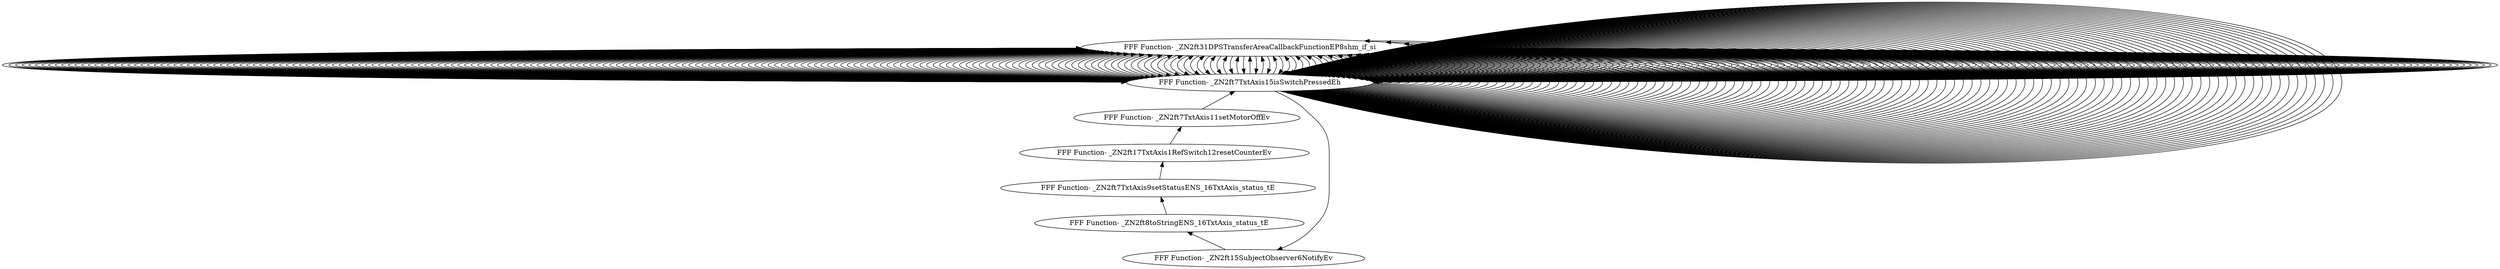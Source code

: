 digraph {
	"FFF Function- _ZN2ft31DPSTransferAreaCallbackFunctionEP8shm_if_si"
	"FFF Function- _ZN2ft7TxtAxis15isSwitchPressedEh"
	"FFF Function- _ZN2ft7TxtAxis15isSwitchPressedEh" -> "FFF Function- _ZN2ft31DPSTransferAreaCallbackFunctionEP8shm_if_si" [dir=back]
	"FFF Function- _ZN2ft31DPSTransferAreaCallbackFunctionEP8shm_if_si"
	"FFF Function- _ZN2ft31DPSTransferAreaCallbackFunctionEP8shm_if_si" -> "FFF Function- _ZN2ft7TxtAxis15isSwitchPressedEh" [dir=back]
	"FFF Function- _ZN2ft7TxtAxis15isSwitchPressedEh"
	"FFF Function- _ZN2ft7TxtAxis15isSwitchPressedEh" -> "FFF Function- _ZN2ft31DPSTransferAreaCallbackFunctionEP8shm_if_si" [dir=back]
	"FFF Function- _ZN2ft31DPSTransferAreaCallbackFunctionEP8shm_if_si"
	"FFF Function- _ZN2ft31DPSTransferAreaCallbackFunctionEP8shm_if_si" -> "FFF Function- _ZN2ft7TxtAxis15isSwitchPressedEh" [dir=back]
	"FFF Function- _ZN2ft7TxtAxis15isSwitchPressedEh"
	"FFF Function- _ZN2ft7TxtAxis15isSwitchPressedEh" -> "FFF Function- _ZN2ft31DPSTransferAreaCallbackFunctionEP8shm_if_si" [dir=back]
	"FFF Function- _ZN2ft31DPSTransferAreaCallbackFunctionEP8shm_if_si"
	"FFF Function- _ZN2ft31DPSTransferAreaCallbackFunctionEP8shm_if_si" -> "FFF Function- _ZN2ft7TxtAxis15isSwitchPressedEh" [dir=back]
	"FFF Function- _ZN2ft7TxtAxis15isSwitchPressedEh"
	"FFF Function- _ZN2ft7TxtAxis15isSwitchPressedEh" -> "FFF Function- _ZN2ft31DPSTransferAreaCallbackFunctionEP8shm_if_si" [dir=back]
	"FFF Function- _ZN2ft31DPSTransferAreaCallbackFunctionEP8shm_if_si"
	"FFF Function- _ZN2ft31DPSTransferAreaCallbackFunctionEP8shm_if_si" -> "FFF Function- _ZN2ft7TxtAxis15isSwitchPressedEh" [dir=back]
	"FFF Function- _ZN2ft7TxtAxis15isSwitchPressedEh"
	"FFF Function- _ZN2ft7TxtAxis15isSwitchPressedEh" -> "FFF Function- _ZN2ft31DPSTransferAreaCallbackFunctionEP8shm_if_si" [dir=back]
	"FFF Function- _ZN2ft31DPSTransferAreaCallbackFunctionEP8shm_if_si"
	"FFF Function- _ZN2ft31DPSTransferAreaCallbackFunctionEP8shm_if_si" -> "FFF Function- _ZN2ft7TxtAxis15isSwitchPressedEh" [dir=back]
	"FFF Function- _ZN2ft7TxtAxis15isSwitchPressedEh"
	"FFF Function- _ZN2ft7TxtAxis15isSwitchPressedEh" -> "FFF Function- _ZN2ft31DPSTransferAreaCallbackFunctionEP8shm_if_si" [dir=back]
	"FFF Function- _ZN2ft31DPSTransferAreaCallbackFunctionEP8shm_if_si"
	"FFF Function- _ZN2ft31DPSTransferAreaCallbackFunctionEP8shm_if_si" -> "FFF Function- _ZN2ft7TxtAxis15isSwitchPressedEh" [dir=back]
	"FFF Function- _ZN2ft7TxtAxis15isSwitchPressedEh"
	"FFF Function- _ZN2ft7TxtAxis15isSwitchPressedEh" -> "FFF Function- _ZN2ft31DPSTransferAreaCallbackFunctionEP8shm_if_si" [dir=back]
	"FFF Function- _ZN2ft31DPSTransferAreaCallbackFunctionEP8shm_if_si"
	"FFF Function- _ZN2ft31DPSTransferAreaCallbackFunctionEP8shm_if_si" -> "FFF Function- _ZN2ft7TxtAxis15isSwitchPressedEh" [dir=back]
	"FFF Function- _ZN2ft7TxtAxis15isSwitchPressedEh"
	"FFF Function- _ZN2ft7TxtAxis15isSwitchPressedEh" -> "FFF Function- _ZN2ft31DPSTransferAreaCallbackFunctionEP8shm_if_si" [dir=back]
	"FFF Function- _ZN2ft31DPSTransferAreaCallbackFunctionEP8shm_if_si"
	"FFF Function- _ZN2ft31DPSTransferAreaCallbackFunctionEP8shm_if_si" -> "FFF Function- _ZN2ft7TxtAxis15isSwitchPressedEh" [dir=back]
	"FFF Function- _ZN2ft7TxtAxis15isSwitchPressedEh"
	"FFF Function- _ZN2ft7TxtAxis15isSwitchPressedEh" -> "FFF Function- _ZN2ft31DPSTransferAreaCallbackFunctionEP8shm_if_si" [dir=back]
	"FFF Function- _ZN2ft31DPSTransferAreaCallbackFunctionEP8shm_if_si"
	"FFF Function- _ZN2ft31DPSTransferAreaCallbackFunctionEP8shm_if_si" -> "FFF Function- _ZN2ft7TxtAxis15isSwitchPressedEh" [dir=back]
	"FFF Function- _ZN2ft31DPSTransferAreaCallbackFunctionEP8shm_if_si"
	"FFF Function- _ZN2ft31DPSTransferAreaCallbackFunctionEP8shm_if_si" -> "FFF Function- _ZN2ft31DPSTransferAreaCallbackFunctionEP8shm_if_si" [dir=back]
	"FFF Function- _ZN2ft7TxtAxis15isSwitchPressedEh"
	"FFF Function- _ZN2ft7TxtAxis15isSwitchPressedEh" -> "FFF Function- _ZN2ft31DPSTransferAreaCallbackFunctionEP8shm_if_si" [dir=back]
	"FFF Function- _ZN2ft31DPSTransferAreaCallbackFunctionEP8shm_if_si"
	"FFF Function- _ZN2ft31DPSTransferAreaCallbackFunctionEP8shm_if_si" -> "FFF Function- _ZN2ft7TxtAxis15isSwitchPressedEh" [dir=back]
	"FFF Function- _ZN2ft7TxtAxis15isSwitchPressedEh"
	"FFF Function- _ZN2ft7TxtAxis15isSwitchPressedEh" -> "FFF Function- _ZN2ft31DPSTransferAreaCallbackFunctionEP8shm_if_si" [dir=back]
	"FFF Function- _ZN2ft7TxtAxis15isSwitchPressedEh"
	"FFF Function- _ZN2ft7TxtAxis15isSwitchPressedEh" -> "FFF Function- _ZN2ft7TxtAxis15isSwitchPressedEh" [dir=back]
	"FFF Function- _ZN2ft31DPSTransferAreaCallbackFunctionEP8shm_if_si"
	"FFF Function- _ZN2ft31DPSTransferAreaCallbackFunctionEP8shm_if_si" -> "FFF Function- _ZN2ft7TxtAxis15isSwitchPressedEh" [dir=back]
	"FFF Function- _ZN2ft31DPSTransferAreaCallbackFunctionEP8shm_if_si"
	"FFF Function- _ZN2ft31DPSTransferAreaCallbackFunctionEP8shm_if_si" -> "FFF Function- _ZN2ft31DPSTransferAreaCallbackFunctionEP8shm_if_si" [dir=back]
	"FFF Function- _ZN2ft7TxtAxis15isSwitchPressedEh"
	"FFF Function- _ZN2ft7TxtAxis15isSwitchPressedEh" -> "FFF Function- _ZN2ft31DPSTransferAreaCallbackFunctionEP8shm_if_si" [dir=back]
	"FFF Function- _ZN2ft31DPSTransferAreaCallbackFunctionEP8shm_if_si"
	"FFF Function- _ZN2ft31DPSTransferAreaCallbackFunctionEP8shm_if_si" -> "FFF Function- _ZN2ft7TxtAxis15isSwitchPressedEh" [dir=back]
	"FFF Function- _ZN2ft7TxtAxis15isSwitchPressedEh"
	"FFF Function- _ZN2ft7TxtAxis15isSwitchPressedEh" -> "FFF Function- _ZN2ft31DPSTransferAreaCallbackFunctionEP8shm_if_si" [dir=back]
	"FFF Function- _ZN2ft31DPSTransferAreaCallbackFunctionEP8shm_if_si"
	"FFF Function- _ZN2ft31DPSTransferAreaCallbackFunctionEP8shm_if_si" -> "FFF Function- _ZN2ft7TxtAxis15isSwitchPressedEh" [dir=back]
	"FFF Function- _ZN2ft7TxtAxis15isSwitchPressedEh"
	"FFF Function- _ZN2ft7TxtAxis15isSwitchPressedEh" -> "FFF Function- _ZN2ft31DPSTransferAreaCallbackFunctionEP8shm_if_si" [dir=back]
	"FFF Function- _ZN2ft31DPSTransferAreaCallbackFunctionEP8shm_if_si"
	"FFF Function- _ZN2ft31DPSTransferAreaCallbackFunctionEP8shm_if_si" -> "FFF Function- _ZN2ft7TxtAxis15isSwitchPressedEh" [dir=back]
	"FFF Function- _ZN2ft7TxtAxis15isSwitchPressedEh"
	"FFF Function- _ZN2ft7TxtAxis15isSwitchPressedEh" -> "FFF Function- _ZN2ft31DPSTransferAreaCallbackFunctionEP8shm_if_si" [dir=back]
	"FFF Function- _ZN2ft31DPSTransferAreaCallbackFunctionEP8shm_if_si"
	"FFF Function- _ZN2ft31DPSTransferAreaCallbackFunctionEP8shm_if_si" -> "FFF Function- _ZN2ft7TxtAxis15isSwitchPressedEh" [dir=back]
	"FFF Function- _ZN2ft7TxtAxis15isSwitchPressedEh"
	"FFF Function- _ZN2ft7TxtAxis15isSwitchPressedEh" -> "FFF Function- _ZN2ft31DPSTransferAreaCallbackFunctionEP8shm_if_si" [dir=back]
	"FFF Function- _ZN2ft31DPSTransferAreaCallbackFunctionEP8shm_if_si"
	"FFF Function- _ZN2ft31DPSTransferAreaCallbackFunctionEP8shm_if_si" -> "FFF Function- _ZN2ft7TxtAxis15isSwitchPressedEh" [dir=back]
	"FFF Function- _ZN2ft7TxtAxis15isSwitchPressedEh"
	"FFF Function- _ZN2ft7TxtAxis15isSwitchPressedEh" -> "FFF Function- _ZN2ft31DPSTransferAreaCallbackFunctionEP8shm_if_si" [dir=back]
	"FFF Function- _ZN2ft31DPSTransferAreaCallbackFunctionEP8shm_if_si"
	"FFF Function- _ZN2ft31DPSTransferAreaCallbackFunctionEP8shm_if_si" -> "FFF Function- _ZN2ft7TxtAxis15isSwitchPressedEh" [dir=back]
	"FFF Function- _ZN2ft7TxtAxis15isSwitchPressedEh"
	"FFF Function- _ZN2ft7TxtAxis15isSwitchPressedEh" -> "FFF Function- _ZN2ft31DPSTransferAreaCallbackFunctionEP8shm_if_si" [dir=back]
	"FFF Function- _ZN2ft31DPSTransferAreaCallbackFunctionEP8shm_if_si"
	"FFF Function- _ZN2ft31DPSTransferAreaCallbackFunctionEP8shm_if_si" -> "FFF Function- _ZN2ft7TxtAxis15isSwitchPressedEh" [dir=back]
	"FFF Function- _ZN2ft7TxtAxis15isSwitchPressedEh"
	"FFF Function- _ZN2ft7TxtAxis15isSwitchPressedEh" -> "FFF Function- _ZN2ft31DPSTransferAreaCallbackFunctionEP8shm_if_si" [dir=back]
	"FFF Function- _ZN2ft31DPSTransferAreaCallbackFunctionEP8shm_if_si"
	"FFF Function- _ZN2ft31DPSTransferAreaCallbackFunctionEP8shm_if_si" -> "FFF Function- _ZN2ft7TxtAxis15isSwitchPressedEh" [dir=back]
	"FFF Function- _ZN2ft7TxtAxis15isSwitchPressedEh"
	"FFF Function- _ZN2ft7TxtAxis15isSwitchPressedEh" -> "FFF Function- _ZN2ft31DPSTransferAreaCallbackFunctionEP8shm_if_si" [dir=back]
	"FFF Function- _ZN2ft31DPSTransferAreaCallbackFunctionEP8shm_if_si"
	"FFF Function- _ZN2ft31DPSTransferAreaCallbackFunctionEP8shm_if_si" -> "FFF Function- _ZN2ft7TxtAxis15isSwitchPressedEh" [dir=back]
	"FFF Function- _ZN2ft7TxtAxis15isSwitchPressedEh"
	"FFF Function- _ZN2ft7TxtAxis15isSwitchPressedEh" -> "FFF Function- _ZN2ft31DPSTransferAreaCallbackFunctionEP8shm_if_si" [dir=back]
	"FFF Function- _ZN2ft31DPSTransferAreaCallbackFunctionEP8shm_if_si"
	"FFF Function- _ZN2ft31DPSTransferAreaCallbackFunctionEP8shm_if_si" -> "FFF Function- _ZN2ft7TxtAxis15isSwitchPressedEh" [dir=back]
	"FFF Function- _ZN2ft7TxtAxis15isSwitchPressedEh"
	"FFF Function- _ZN2ft7TxtAxis15isSwitchPressedEh" -> "FFF Function- _ZN2ft31DPSTransferAreaCallbackFunctionEP8shm_if_si" [dir=back]
	"FFF Function- _ZN2ft31DPSTransferAreaCallbackFunctionEP8shm_if_si"
	"FFF Function- _ZN2ft31DPSTransferAreaCallbackFunctionEP8shm_if_si" -> "FFF Function- _ZN2ft7TxtAxis15isSwitchPressedEh" [dir=back]
	"FFF Function- _ZN2ft7TxtAxis15isSwitchPressedEh"
	"FFF Function- _ZN2ft7TxtAxis15isSwitchPressedEh" -> "FFF Function- _ZN2ft31DPSTransferAreaCallbackFunctionEP8shm_if_si" [dir=back]
	"FFF Function- _ZN2ft31DPSTransferAreaCallbackFunctionEP8shm_if_si"
	"FFF Function- _ZN2ft31DPSTransferAreaCallbackFunctionEP8shm_if_si" -> "FFF Function- _ZN2ft7TxtAxis15isSwitchPressedEh" [dir=back]
	"FFF Function- _ZN2ft7TxtAxis15isSwitchPressedEh"
	"FFF Function- _ZN2ft7TxtAxis15isSwitchPressedEh" -> "FFF Function- _ZN2ft31DPSTransferAreaCallbackFunctionEP8shm_if_si" [dir=back]
	"FFF Function- _ZN2ft31DPSTransferAreaCallbackFunctionEP8shm_if_si"
	"FFF Function- _ZN2ft31DPSTransferAreaCallbackFunctionEP8shm_if_si" -> "FFF Function- _ZN2ft7TxtAxis15isSwitchPressedEh" [dir=back]
	"FFF Function- _ZN2ft7TxtAxis15isSwitchPressedEh"
	"FFF Function- _ZN2ft7TxtAxis15isSwitchPressedEh" -> "FFF Function- _ZN2ft31DPSTransferAreaCallbackFunctionEP8shm_if_si" [dir=back]
	"FFF Function- _ZN2ft31DPSTransferAreaCallbackFunctionEP8shm_if_si"
	"FFF Function- _ZN2ft31DPSTransferAreaCallbackFunctionEP8shm_if_si" -> "FFF Function- _ZN2ft7TxtAxis15isSwitchPressedEh" [dir=back]
	"FFF Function- _ZN2ft7TxtAxis15isSwitchPressedEh"
	"FFF Function- _ZN2ft7TxtAxis15isSwitchPressedEh" -> "FFF Function- _ZN2ft31DPSTransferAreaCallbackFunctionEP8shm_if_si" [dir=back]
	"FFF Function- _ZN2ft31DPSTransferAreaCallbackFunctionEP8shm_if_si"
	"FFF Function- _ZN2ft31DPSTransferAreaCallbackFunctionEP8shm_if_si" -> "FFF Function- _ZN2ft7TxtAxis15isSwitchPressedEh" [dir=back]
	"FFF Function- _ZN2ft7TxtAxis15isSwitchPressedEh"
	"FFF Function- _ZN2ft7TxtAxis15isSwitchPressedEh" -> "FFF Function- _ZN2ft31DPSTransferAreaCallbackFunctionEP8shm_if_si" [dir=back]
	"FFF Function- _ZN2ft31DPSTransferAreaCallbackFunctionEP8shm_if_si"
	"FFF Function- _ZN2ft31DPSTransferAreaCallbackFunctionEP8shm_if_si" -> "FFF Function- _ZN2ft7TxtAxis15isSwitchPressedEh" [dir=back]
	"FFF Function- _ZN2ft7TxtAxis15isSwitchPressedEh"
	"FFF Function- _ZN2ft7TxtAxis15isSwitchPressedEh" -> "FFF Function- _ZN2ft31DPSTransferAreaCallbackFunctionEP8shm_if_si" [dir=back]
	"FFF Function- _ZN2ft31DPSTransferAreaCallbackFunctionEP8shm_if_si"
	"FFF Function- _ZN2ft31DPSTransferAreaCallbackFunctionEP8shm_if_si" -> "FFF Function- _ZN2ft7TxtAxis15isSwitchPressedEh" [dir=back]
	"FFF Function- _ZN2ft7TxtAxis15isSwitchPressedEh"
	"FFF Function- _ZN2ft7TxtAxis15isSwitchPressedEh" -> "FFF Function- _ZN2ft31DPSTransferAreaCallbackFunctionEP8shm_if_si" [dir=back]
	"FFF Function- _ZN2ft31DPSTransferAreaCallbackFunctionEP8shm_if_si"
	"FFF Function- _ZN2ft31DPSTransferAreaCallbackFunctionEP8shm_if_si" -> "FFF Function- _ZN2ft7TxtAxis15isSwitchPressedEh" [dir=back]
	"FFF Function- _ZN2ft7TxtAxis15isSwitchPressedEh"
	"FFF Function- _ZN2ft7TxtAxis15isSwitchPressedEh" -> "FFF Function- _ZN2ft31DPSTransferAreaCallbackFunctionEP8shm_if_si" [dir=back]
	"FFF Function- _ZN2ft31DPSTransferAreaCallbackFunctionEP8shm_if_si"
	"FFF Function- _ZN2ft31DPSTransferAreaCallbackFunctionEP8shm_if_si" -> "FFF Function- _ZN2ft7TxtAxis15isSwitchPressedEh" [dir=back]
	"FFF Function- _ZN2ft7TxtAxis15isSwitchPressedEh"
	"FFF Function- _ZN2ft7TxtAxis15isSwitchPressedEh" -> "FFF Function- _ZN2ft31DPSTransferAreaCallbackFunctionEP8shm_if_si" [dir=back]
	"FFF Function- _ZN2ft31DPSTransferAreaCallbackFunctionEP8shm_if_si"
	"FFF Function- _ZN2ft31DPSTransferAreaCallbackFunctionEP8shm_if_si" -> "FFF Function- _ZN2ft7TxtAxis15isSwitchPressedEh" [dir=back]
	"FFF Function- _ZN2ft7TxtAxis15isSwitchPressedEh"
	"FFF Function- _ZN2ft7TxtAxis15isSwitchPressedEh" -> "FFF Function- _ZN2ft31DPSTransferAreaCallbackFunctionEP8shm_if_si" [dir=back]
	"FFF Function- _ZN2ft31DPSTransferAreaCallbackFunctionEP8shm_if_si"
	"FFF Function- _ZN2ft31DPSTransferAreaCallbackFunctionEP8shm_if_si" -> "FFF Function- _ZN2ft7TxtAxis15isSwitchPressedEh" [dir=back]
	"FFF Function- _ZN2ft7TxtAxis15isSwitchPressedEh"
	"FFF Function- _ZN2ft7TxtAxis15isSwitchPressedEh" -> "FFF Function- _ZN2ft31DPSTransferAreaCallbackFunctionEP8shm_if_si" [dir=back]
	"FFF Function- _ZN2ft31DPSTransferAreaCallbackFunctionEP8shm_if_si"
	"FFF Function- _ZN2ft31DPSTransferAreaCallbackFunctionEP8shm_if_si" -> "FFF Function- _ZN2ft7TxtAxis15isSwitchPressedEh" [dir=back]
	"FFF Function- _ZN2ft7TxtAxis15isSwitchPressedEh"
	"FFF Function- _ZN2ft7TxtAxis15isSwitchPressedEh" -> "FFF Function- _ZN2ft31DPSTransferAreaCallbackFunctionEP8shm_if_si" [dir=back]
	"FFF Function- _ZN2ft31DPSTransferAreaCallbackFunctionEP8shm_if_si"
	"FFF Function- _ZN2ft31DPSTransferAreaCallbackFunctionEP8shm_if_si" -> "FFF Function- _ZN2ft7TxtAxis15isSwitchPressedEh" [dir=back]
	"FFF Function- _ZN2ft7TxtAxis15isSwitchPressedEh"
	"FFF Function- _ZN2ft7TxtAxis15isSwitchPressedEh" -> "FFF Function- _ZN2ft31DPSTransferAreaCallbackFunctionEP8shm_if_si" [dir=back]
	"FFF Function- _ZN2ft31DPSTransferAreaCallbackFunctionEP8shm_if_si"
	"FFF Function- _ZN2ft31DPSTransferAreaCallbackFunctionEP8shm_if_si" -> "FFF Function- _ZN2ft7TxtAxis15isSwitchPressedEh" [dir=back]
	"FFF Function- _ZN2ft7TxtAxis15isSwitchPressedEh"
	"FFF Function- _ZN2ft7TxtAxis15isSwitchPressedEh" -> "FFF Function- _ZN2ft31DPSTransferAreaCallbackFunctionEP8shm_if_si" [dir=back]
	"FFF Function- _ZN2ft31DPSTransferAreaCallbackFunctionEP8shm_if_si"
	"FFF Function- _ZN2ft31DPSTransferAreaCallbackFunctionEP8shm_if_si" -> "FFF Function- _ZN2ft7TxtAxis15isSwitchPressedEh" [dir=back]
	"FFF Function- _ZN2ft7TxtAxis15isSwitchPressedEh"
	"FFF Function- _ZN2ft7TxtAxis15isSwitchPressedEh" -> "FFF Function- _ZN2ft31DPSTransferAreaCallbackFunctionEP8shm_if_si" [dir=back]
	"FFF Function- _ZN2ft31DPSTransferAreaCallbackFunctionEP8shm_if_si"
	"FFF Function- _ZN2ft31DPSTransferAreaCallbackFunctionEP8shm_if_si" -> "FFF Function- _ZN2ft7TxtAxis15isSwitchPressedEh" [dir=back]
	"FFF Function- _ZN2ft7TxtAxis15isSwitchPressedEh"
	"FFF Function- _ZN2ft7TxtAxis15isSwitchPressedEh" -> "FFF Function- _ZN2ft31DPSTransferAreaCallbackFunctionEP8shm_if_si" [dir=back]
	"FFF Function- _ZN2ft31DPSTransferAreaCallbackFunctionEP8shm_if_si"
	"FFF Function- _ZN2ft31DPSTransferAreaCallbackFunctionEP8shm_if_si" -> "FFF Function- _ZN2ft7TxtAxis15isSwitchPressedEh" [dir=back]
	"FFF Function- _ZN2ft7TxtAxis15isSwitchPressedEh"
	"FFF Function- _ZN2ft7TxtAxis15isSwitchPressedEh" -> "FFF Function- _ZN2ft31DPSTransferAreaCallbackFunctionEP8shm_if_si" [dir=back]
	"FFF Function- _ZN2ft31DPSTransferAreaCallbackFunctionEP8shm_if_si"
	"FFF Function- _ZN2ft31DPSTransferAreaCallbackFunctionEP8shm_if_si" -> "FFF Function- _ZN2ft7TxtAxis15isSwitchPressedEh" [dir=back]
	"FFF Function- _ZN2ft7TxtAxis15isSwitchPressedEh"
	"FFF Function- _ZN2ft7TxtAxis15isSwitchPressedEh" -> "FFF Function- _ZN2ft31DPSTransferAreaCallbackFunctionEP8shm_if_si" [dir=back]
	"FFF Function- _ZN2ft31DPSTransferAreaCallbackFunctionEP8shm_if_si"
	"FFF Function- _ZN2ft31DPSTransferAreaCallbackFunctionEP8shm_if_si" -> "FFF Function- _ZN2ft7TxtAxis15isSwitchPressedEh" [dir=back]
	"FFF Function- _ZN2ft7TxtAxis15isSwitchPressedEh"
	"FFF Function- _ZN2ft7TxtAxis15isSwitchPressedEh" -> "FFF Function- _ZN2ft31DPSTransferAreaCallbackFunctionEP8shm_if_si" [dir=back]
	"FFF Function- _ZN2ft31DPSTransferAreaCallbackFunctionEP8shm_if_si"
	"FFF Function- _ZN2ft31DPSTransferAreaCallbackFunctionEP8shm_if_si" -> "FFF Function- _ZN2ft7TxtAxis15isSwitchPressedEh" [dir=back]
	"FFF Function- _ZN2ft7TxtAxis15isSwitchPressedEh"
	"FFF Function- _ZN2ft7TxtAxis15isSwitchPressedEh" -> "FFF Function- _ZN2ft31DPSTransferAreaCallbackFunctionEP8shm_if_si" [dir=back]
	"FFF Function- _ZN2ft31DPSTransferAreaCallbackFunctionEP8shm_if_si"
	"FFF Function- _ZN2ft31DPSTransferAreaCallbackFunctionEP8shm_if_si" -> "FFF Function- _ZN2ft7TxtAxis15isSwitchPressedEh" [dir=back]
	"FFF Function- _ZN2ft31DPSTransferAreaCallbackFunctionEP8shm_if_si"
	"FFF Function- _ZN2ft31DPSTransferAreaCallbackFunctionEP8shm_if_si" -> "FFF Function- _ZN2ft31DPSTransferAreaCallbackFunctionEP8shm_if_si" [dir=back]
	"FFF Function- _ZN2ft7TxtAxis15isSwitchPressedEh"
	"FFF Function- _ZN2ft7TxtAxis15isSwitchPressedEh" -> "FFF Function- _ZN2ft31DPSTransferAreaCallbackFunctionEP8shm_if_si" [dir=back]
	"FFF Function- _ZN2ft31DPSTransferAreaCallbackFunctionEP8shm_if_si"
	"FFF Function- _ZN2ft31DPSTransferAreaCallbackFunctionEP8shm_if_si" -> "FFF Function- _ZN2ft7TxtAxis15isSwitchPressedEh" [dir=back]
	"FFF Function- _ZN2ft7TxtAxis15isSwitchPressedEh"
	"FFF Function- _ZN2ft7TxtAxis15isSwitchPressedEh" -> "FFF Function- _ZN2ft31DPSTransferAreaCallbackFunctionEP8shm_if_si" [dir=back]
	"FFF Function- _ZN2ft31DPSTransferAreaCallbackFunctionEP8shm_if_si"
	"FFF Function- _ZN2ft31DPSTransferAreaCallbackFunctionEP8shm_if_si" -> "FFF Function- _ZN2ft7TxtAxis15isSwitchPressedEh" [dir=back]
	"FFF Function- _ZN2ft7TxtAxis15isSwitchPressedEh"
	"FFF Function- _ZN2ft7TxtAxis15isSwitchPressedEh" -> "FFF Function- _ZN2ft31DPSTransferAreaCallbackFunctionEP8shm_if_si" [dir=back]
	"FFF Function- _ZN2ft31DPSTransferAreaCallbackFunctionEP8shm_if_si"
	"FFF Function- _ZN2ft31DPSTransferAreaCallbackFunctionEP8shm_if_si" -> "FFF Function- _ZN2ft7TxtAxis15isSwitchPressedEh" [dir=back]
	"FFF Function- _ZN2ft7TxtAxis15isSwitchPressedEh"
	"FFF Function- _ZN2ft7TxtAxis15isSwitchPressedEh" -> "FFF Function- _ZN2ft31DPSTransferAreaCallbackFunctionEP8shm_if_si" [dir=back]
	"FFF Function- _ZN2ft31DPSTransferAreaCallbackFunctionEP8shm_if_si"
	"FFF Function- _ZN2ft31DPSTransferAreaCallbackFunctionEP8shm_if_si" -> "FFF Function- _ZN2ft7TxtAxis15isSwitchPressedEh" [dir=back]
	"FFF Function- _ZN2ft7TxtAxis15isSwitchPressedEh"
	"FFF Function- _ZN2ft7TxtAxis15isSwitchPressedEh" -> "FFF Function- _ZN2ft31DPSTransferAreaCallbackFunctionEP8shm_if_si" [dir=back]
	"FFF Function- _ZN2ft31DPSTransferAreaCallbackFunctionEP8shm_if_si"
	"FFF Function- _ZN2ft31DPSTransferAreaCallbackFunctionEP8shm_if_si" -> "FFF Function- _ZN2ft7TxtAxis15isSwitchPressedEh" [dir=back]
	"FFF Function- _ZN2ft7TxtAxis15isSwitchPressedEh"
	"FFF Function- _ZN2ft7TxtAxis15isSwitchPressedEh" -> "FFF Function- _ZN2ft31DPSTransferAreaCallbackFunctionEP8shm_if_si" [dir=back]
	"FFF Function- _ZN2ft31DPSTransferAreaCallbackFunctionEP8shm_if_si"
	"FFF Function- _ZN2ft31DPSTransferAreaCallbackFunctionEP8shm_if_si" -> "FFF Function- _ZN2ft7TxtAxis15isSwitchPressedEh" [dir=back]
	"FFF Function- _ZN2ft7TxtAxis15isSwitchPressedEh"
	"FFF Function- _ZN2ft7TxtAxis15isSwitchPressedEh" -> "FFF Function- _ZN2ft31DPSTransferAreaCallbackFunctionEP8shm_if_si" [dir=back]
	"FFF Function- _ZN2ft31DPSTransferAreaCallbackFunctionEP8shm_if_si"
	"FFF Function- _ZN2ft31DPSTransferAreaCallbackFunctionEP8shm_if_si" -> "FFF Function- _ZN2ft7TxtAxis15isSwitchPressedEh" [dir=back]
	"FFF Function- _ZN2ft7TxtAxis15isSwitchPressedEh"
	"FFF Function- _ZN2ft7TxtAxis15isSwitchPressedEh" -> "FFF Function- _ZN2ft31DPSTransferAreaCallbackFunctionEP8shm_if_si" [dir=back]
	"FFF Function- _ZN2ft31DPSTransferAreaCallbackFunctionEP8shm_if_si"
	"FFF Function- _ZN2ft31DPSTransferAreaCallbackFunctionEP8shm_if_si" -> "FFF Function- _ZN2ft7TxtAxis15isSwitchPressedEh" [dir=back]
	"FFF Function- _ZN2ft7TxtAxis15isSwitchPressedEh"
	"FFF Function- _ZN2ft7TxtAxis15isSwitchPressedEh" -> "FFF Function- _ZN2ft31DPSTransferAreaCallbackFunctionEP8shm_if_si" [dir=back]
	"FFF Function- _ZN2ft31DPSTransferAreaCallbackFunctionEP8shm_if_si"
	"FFF Function- _ZN2ft31DPSTransferAreaCallbackFunctionEP8shm_if_si" -> "FFF Function- _ZN2ft7TxtAxis15isSwitchPressedEh" [dir=back]
	"FFF Function- _ZN2ft7TxtAxis15isSwitchPressedEh"
	"FFF Function- _ZN2ft7TxtAxis15isSwitchPressedEh" -> "FFF Function- _ZN2ft31DPSTransferAreaCallbackFunctionEP8shm_if_si" [dir=back]
	"FFF Function- _ZN2ft31DPSTransferAreaCallbackFunctionEP8shm_if_si"
	"FFF Function- _ZN2ft31DPSTransferAreaCallbackFunctionEP8shm_if_si" -> "FFF Function- _ZN2ft7TxtAxis15isSwitchPressedEh" [dir=back]
	"FFF Function- _ZN2ft7TxtAxis15isSwitchPressedEh"
	"FFF Function- _ZN2ft7TxtAxis15isSwitchPressedEh" -> "FFF Function- _ZN2ft31DPSTransferAreaCallbackFunctionEP8shm_if_si" [dir=back]
	"FFF Function- _ZN2ft31DPSTransferAreaCallbackFunctionEP8shm_if_si"
	"FFF Function- _ZN2ft31DPSTransferAreaCallbackFunctionEP8shm_if_si" -> "FFF Function- _ZN2ft7TxtAxis15isSwitchPressedEh" [dir=back]
	"FFF Function- _ZN2ft7TxtAxis15isSwitchPressedEh"
	"FFF Function- _ZN2ft7TxtAxis15isSwitchPressedEh" -> "FFF Function- _ZN2ft31DPSTransferAreaCallbackFunctionEP8shm_if_si" [dir=back]
	"FFF Function- _ZN2ft31DPSTransferAreaCallbackFunctionEP8shm_if_si"
	"FFF Function- _ZN2ft31DPSTransferAreaCallbackFunctionEP8shm_if_si" -> "FFF Function- _ZN2ft7TxtAxis15isSwitchPressedEh" [dir=back]
	"FFF Function- _ZN2ft7TxtAxis15isSwitchPressedEh"
	"FFF Function- _ZN2ft7TxtAxis15isSwitchPressedEh" -> "FFF Function- _ZN2ft31DPSTransferAreaCallbackFunctionEP8shm_if_si" [dir=back]
	"FFF Function- _ZN2ft31DPSTransferAreaCallbackFunctionEP8shm_if_si"
	"FFF Function- _ZN2ft31DPSTransferAreaCallbackFunctionEP8shm_if_si" -> "FFF Function- _ZN2ft7TxtAxis15isSwitchPressedEh" [dir=back]
	"FFF Function- _ZN2ft7TxtAxis15isSwitchPressedEh"
	"FFF Function- _ZN2ft7TxtAxis15isSwitchPressedEh" -> "FFF Function- _ZN2ft31DPSTransferAreaCallbackFunctionEP8shm_if_si" [dir=back]
	"FFF Function- _ZN2ft31DPSTransferAreaCallbackFunctionEP8shm_if_si"
	"FFF Function- _ZN2ft31DPSTransferAreaCallbackFunctionEP8shm_if_si" -> "FFF Function- _ZN2ft7TxtAxis15isSwitchPressedEh" [dir=back]
	"FFF Function- _ZN2ft7TxtAxis15isSwitchPressedEh"
	"FFF Function- _ZN2ft7TxtAxis15isSwitchPressedEh" -> "FFF Function- _ZN2ft31DPSTransferAreaCallbackFunctionEP8shm_if_si" [dir=back]
	"FFF Function- _ZN2ft31DPSTransferAreaCallbackFunctionEP8shm_if_si"
	"FFF Function- _ZN2ft31DPSTransferAreaCallbackFunctionEP8shm_if_si" -> "FFF Function- _ZN2ft7TxtAxis15isSwitchPressedEh" [dir=back]
	"FFF Function- _ZN2ft7TxtAxis15isSwitchPressedEh"
	"FFF Function- _ZN2ft7TxtAxis15isSwitchPressedEh" -> "FFF Function- _ZN2ft31DPSTransferAreaCallbackFunctionEP8shm_if_si" [dir=back]
	"FFF Function- _ZN2ft31DPSTransferAreaCallbackFunctionEP8shm_if_si"
	"FFF Function- _ZN2ft31DPSTransferAreaCallbackFunctionEP8shm_if_si" -> "FFF Function- _ZN2ft7TxtAxis15isSwitchPressedEh" [dir=back]
	"FFF Function- _ZN2ft7TxtAxis15isSwitchPressedEh"
	"FFF Function- _ZN2ft7TxtAxis15isSwitchPressedEh" -> "FFF Function- _ZN2ft31DPSTransferAreaCallbackFunctionEP8shm_if_si" [dir=back]
	"FFF Function- _ZN2ft31DPSTransferAreaCallbackFunctionEP8shm_if_si"
	"FFF Function- _ZN2ft31DPSTransferAreaCallbackFunctionEP8shm_if_si" -> "FFF Function- _ZN2ft7TxtAxis15isSwitchPressedEh" [dir=back]
	"FFF Function- _ZN2ft7TxtAxis15isSwitchPressedEh"
	"FFF Function- _ZN2ft7TxtAxis15isSwitchPressedEh" -> "FFF Function- _ZN2ft31DPSTransferAreaCallbackFunctionEP8shm_if_si" [dir=back]
	"FFF Function- _ZN2ft31DPSTransferAreaCallbackFunctionEP8shm_if_si"
	"FFF Function- _ZN2ft31DPSTransferAreaCallbackFunctionEP8shm_if_si" -> "FFF Function- _ZN2ft7TxtAxis15isSwitchPressedEh" [dir=back]
	"FFF Function- _ZN2ft7TxtAxis15isSwitchPressedEh"
	"FFF Function- _ZN2ft7TxtAxis15isSwitchPressedEh" -> "FFF Function- _ZN2ft31DPSTransferAreaCallbackFunctionEP8shm_if_si" [dir=back]
	"FFF Function- _ZN2ft31DPSTransferAreaCallbackFunctionEP8shm_if_si"
	"FFF Function- _ZN2ft31DPSTransferAreaCallbackFunctionEP8shm_if_si" -> "FFF Function- _ZN2ft7TxtAxis15isSwitchPressedEh" [dir=back]
	"FFF Function- _ZN2ft7TxtAxis15isSwitchPressedEh"
	"FFF Function- _ZN2ft7TxtAxis15isSwitchPressedEh" -> "FFF Function- _ZN2ft31DPSTransferAreaCallbackFunctionEP8shm_if_si" [dir=back]
	"FFF Function- _ZN2ft31DPSTransferAreaCallbackFunctionEP8shm_if_si"
	"FFF Function- _ZN2ft31DPSTransferAreaCallbackFunctionEP8shm_if_si" -> "FFF Function- _ZN2ft7TxtAxis15isSwitchPressedEh" [dir=back]
	"FFF Function- _ZN2ft7TxtAxis15isSwitchPressedEh"
	"FFF Function- _ZN2ft7TxtAxis15isSwitchPressedEh" -> "FFF Function- _ZN2ft31DPSTransferAreaCallbackFunctionEP8shm_if_si" [dir=back]
	"FFF Function- _ZN2ft31DPSTransferAreaCallbackFunctionEP8shm_if_si"
	"FFF Function- _ZN2ft31DPSTransferAreaCallbackFunctionEP8shm_if_si" -> "FFF Function- _ZN2ft7TxtAxis15isSwitchPressedEh" [dir=back]
	"FFF Function- _ZN2ft7TxtAxis15isSwitchPressedEh"
	"FFF Function- _ZN2ft7TxtAxis15isSwitchPressedEh" -> "FFF Function- _ZN2ft31DPSTransferAreaCallbackFunctionEP8shm_if_si" [dir=back]
	"FFF Function- _ZN2ft31DPSTransferAreaCallbackFunctionEP8shm_if_si"
	"FFF Function- _ZN2ft31DPSTransferAreaCallbackFunctionEP8shm_if_si" -> "FFF Function- _ZN2ft7TxtAxis15isSwitchPressedEh" [dir=back]
	"FFF Function- _ZN2ft7TxtAxis15isSwitchPressedEh"
	"FFF Function- _ZN2ft7TxtAxis15isSwitchPressedEh" -> "FFF Function- _ZN2ft31DPSTransferAreaCallbackFunctionEP8shm_if_si" [dir=back]
	"FFF Function- _ZN2ft31DPSTransferAreaCallbackFunctionEP8shm_if_si"
	"FFF Function- _ZN2ft31DPSTransferAreaCallbackFunctionEP8shm_if_si" -> "FFF Function- _ZN2ft7TxtAxis15isSwitchPressedEh" [dir=back]
	"FFF Function- _ZN2ft7TxtAxis15isSwitchPressedEh"
	"FFF Function- _ZN2ft7TxtAxis15isSwitchPressedEh" -> "FFF Function- _ZN2ft31DPSTransferAreaCallbackFunctionEP8shm_if_si" [dir=back]
	"FFF Function- _ZN2ft31DPSTransferAreaCallbackFunctionEP8shm_if_si"
	"FFF Function- _ZN2ft31DPSTransferAreaCallbackFunctionEP8shm_if_si" -> "FFF Function- _ZN2ft7TxtAxis15isSwitchPressedEh" [dir=back]
	"FFF Function- _ZN2ft7TxtAxis15isSwitchPressedEh"
	"FFF Function- _ZN2ft7TxtAxis15isSwitchPressedEh" -> "FFF Function- _ZN2ft31DPSTransferAreaCallbackFunctionEP8shm_if_si" [dir=back]
	"FFF Function- _ZN2ft31DPSTransferAreaCallbackFunctionEP8shm_if_si"
	"FFF Function- _ZN2ft31DPSTransferAreaCallbackFunctionEP8shm_if_si" -> "FFF Function- _ZN2ft7TxtAxis15isSwitchPressedEh" [dir=back]
	"FFF Function- _ZN2ft7TxtAxis15isSwitchPressedEh"
	"FFF Function- _ZN2ft7TxtAxis15isSwitchPressedEh" -> "FFF Function- _ZN2ft31DPSTransferAreaCallbackFunctionEP8shm_if_si" [dir=back]
	"FFF Function- _ZN2ft31DPSTransferAreaCallbackFunctionEP8shm_if_si"
	"FFF Function- _ZN2ft31DPSTransferAreaCallbackFunctionEP8shm_if_si" -> "FFF Function- _ZN2ft7TxtAxis15isSwitchPressedEh" [dir=back]
	"FFF Function- _ZN2ft7TxtAxis15isSwitchPressedEh"
	"FFF Function- _ZN2ft7TxtAxis15isSwitchPressedEh" -> "FFF Function- _ZN2ft31DPSTransferAreaCallbackFunctionEP8shm_if_si" [dir=back]
	"FFF Function- _ZN2ft31DPSTransferAreaCallbackFunctionEP8shm_if_si"
	"FFF Function- _ZN2ft31DPSTransferAreaCallbackFunctionEP8shm_if_si" -> "FFF Function- _ZN2ft7TxtAxis15isSwitchPressedEh" [dir=back]
	"FFF Function- _ZN2ft7TxtAxis15isSwitchPressedEh"
	"FFF Function- _ZN2ft7TxtAxis15isSwitchPressedEh" -> "FFF Function- _ZN2ft31DPSTransferAreaCallbackFunctionEP8shm_if_si" [dir=back]
	"FFF Function- _ZN2ft31DPSTransferAreaCallbackFunctionEP8shm_if_si"
	"FFF Function- _ZN2ft31DPSTransferAreaCallbackFunctionEP8shm_if_si" -> "FFF Function- _ZN2ft7TxtAxis15isSwitchPressedEh" [dir=back]
	"FFF Function- _ZN2ft7TxtAxis15isSwitchPressedEh"
	"FFF Function- _ZN2ft7TxtAxis15isSwitchPressedEh" -> "FFF Function- _ZN2ft31DPSTransferAreaCallbackFunctionEP8shm_if_si" [dir=back]
	"FFF Function- _ZN2ft31DPSTransferAreaCallbackFunctionEP8shm_if_si"
	"FFF Function- _ZN2ft31DPSTransferAreaCallbackFunctionEP8shm_if_si" -> "FFF Function- _ZN2ft7TxtAxis15isSwitchPressedEh" [dir=back]
	"FFF Function- _ZN2ft7TxtAxis15isSwitchPressedEh"
	"FFF Function- _ZN2ft7TxtAxis15isSwitchPressedEh" -> "FFF Function- _ZN2ft31DPSTransferAreaCallbackFunctionEP8shm_if_si" [dir=back]
	"FFF Function- _ZN2ft31DPSTransferAreaCallbackFunctionEP8shm_if_si"
	"FFF Function- _ZN2ft31DPSTransferAreaCallbackFunctionEP8shm_if_si" -> "FFF Function- _ZN2ft7TxtAxis15isSwitchPressedEh" [dir=back]
	"FFF Function- _ZN2ft31DPSTransferAreaCallbackFunctionEP8shm_if_si"
	"FFF Function- _ZN2ft31DPSTransferAreaCallbackFunctionEP8shm_if_si" -> "FFF Function- _ZN2ft31DPSTransferAreaCallbackFunctionEP8shm_if_si" [dir=back]
	"FFF Function- _ZN2ft7TxtAxis15isSwitchPressedEh"
	"FFF Function- _ZN2ft7TxtAxis15isSwitchPressedEh" -> "FFF Function- _ZN2ft31DPSTransferAreaCallbackFunctionEP8shm_if_si" [dir=back]
	"FFF Function- _ZN2ft7TxtAxis15isSwitchPressedEh"
	"FFF Function- _ZN2ft7TxtAxis15isSwitchPressedEh" -> "FFF Function- _ZN2ft7TxtAxis15isSwitchPressedEh" [dir=back]
	"FFF Function- _ZN2ft31DPSTransferAreaCallbackFunctionEP8shm_if_si"
	"FFF Function- _ZN2ft31DPSTransferAreaCallbackFunctionEP8shm_if_si" -> "FFF Function- _ZN2ft7TxtAxis15isSwitchPressedEh" [dir=back]
	"FFF Function- _ZN2ft31DPSTransferAreaCallbackFunctionEP8shm_if_si"
	"FFF Function- _ZN2ft31DPSTransferAreaCallbackFunctionEP8shm_if_si" -> "FFF Function- _ZN2ft31DPSTransferAreaCallbackFunctionEP8shm_if_si" [dir=back]
	"FFF Function- _ZN2ft7TxtAxis15isSwitchPressedEh"
	"FFF Function- _ZN2ft7TxtAxis15isSwitchPressedEh" -> "FFF Function- _ZN2ft31DPSTransferAreaCallbackFunctionEP8shm_if_si" [dir=back]
	"FFF Function- _ZN2ft31DPSTransferAreaCallbackFunctionEP8shm_if_si"
	"FFF Function- _ZN2ft31DPSTransferAreaCallbackFunctionEP8shm_if_si" -> "FFF Function- _ZN2ft7TxtAxis15isSwitchPressedEh" [dir=back]
	"FFF Function- _ZN2ft7TxtAxis15isSwitchPressedEh"
	"FFF Function- _ZN2ft7TxtAxis15isSwitchPressedEh" -> "FFF Function- _ZN2ft31DPSTransferAreaCallbackFunctionEP8shm_if_si" [dir=back]
	"FFF Function- _ZN2ft15SubjectObserver6NotifyEv"
	"FFF Function- _ZN2ft15SubjectObserver6NotifyEv" -> "FFF Function- _ZN2ft7TxtAxis15isSwitchPressedEh" [dir=back]
	"FFF Function- _ZN2ft8toStringENS_16TxtAxis_status_tE"
	"FFF Function- _ZN2ft8toStringENS_16TxtAxis_status_tE" -> "FFF Function- _ZN2ft15SubjectObserver6NotifyEv" [dir=back]
	"FFF Function- _ZN2ft7TxtAxis9setStatusENS_16TxtAxis_status_tE"
	"FFF Function- _ZN2ft7TxtAxis9setStatusENS_16TxtAxis_status_tE" -> "FFF Function- _ZN2ft8toStringENS_16TxtAxis_status_tE" [dir=back]
	"FFF Function- _ZN2ft17TxtAxis1RefSwitch12resetCounterEv"
	"FFF Function- _ZN2ft17TxtAxis1RefSwitch12resetCounterEv" -> "FFF Function- _ZN2ft7TxtAxis9setStatusENS_16TxtAxis_status_tE" [dir=back]
	"FFF Function- _ZN2ft7TxtAxis11setMotorOffEv"
	"FFF Function- _ZN2ft7TxtAxis11setMotorOffEv" -> "FFF Function- _ZN2ft17TxtAxis1RefSwitch12resetCounterEv" [dir=back]
	"FFF Function- _ZN2ft7TxtAxis15isSwitchPressedEh"
	"FFF Function- _ZN2ft7TxtAxis15isSwitchPressedEh" -> "FFF Function- _ZN2ft7TxtAxis11setMotorOffEv" [dir=back]
	"FFF Function- _ZN2ft31DPSTransferAreaCallbackFunctionEP8shm_if_si"
	"FFF Function- _ZN2ft31DPSTransferAreaCallbackFunctionEP8shm_if_si" -> "FFF Function- _ZN2ft7TxtAxis15isSwitchPressedEh" [dir=back]
	"FFF Function- _ZN2ft7TxtAxis15isSwitchPressedEh"
	"FFF Function- _ZN2ft7TxtAxis15isSwitchPressedEh" -> "FFF Function- _ZN2ft31DPSTransferAreaCallbackFunctionEP8shm_if_si" [dir=back]
	"FFF Function- _ZN2ft7TxtAxis15isSwitchPressedEh"
	"FFF Function- _ZN2ft7TxtAxis15isSwitchPressedEh" -> "FFF Function- _ZN2ft7TxtAxis15isSwitchPressedEh" [dir=back]
	"FFF Function- _ZN2ft31DPSTransferAreaCallbackFunctionEP8shm_if_si"
	"FFF Function- _ZN2ft31DPSTransferAreaCallbackFunctionEP8shm_if_si" -> "FFF Function- _ZN2ft7TxtAxis15isSwitchPressedEh" [dir=back]
	"FFF Function- _ZN2ft7TxtAxis15isSwitchPressedEh"
	"FFF Function- _ZN2ft7TxtAxis15isSwitchPressedEh" -> "FFF Function- _ZN2ft31DPSTransferAreaCallbackFunctionEP8shm_if_si" [dir=back]
	"FFF Function- _ZN2ft7TxtAxis15isSwitchPressedEh"
	"FFF Function- _ZN2ft7TxtAxis15isSwitchPressedEh" -> "FFF Function- _ZN2ft7TxtAxis15isSwitchPressedEh" [dir=back]
	"FFF Function- _ZN2ft31DPSTransferAreaCallbackFunctionEP8shm_if_si"
	"FFF Function- _ZN2ft31DPSTransferAreaCallbackFunctionEP8shm_if_si" -> "FFF Function- _ZN2ft7TxtAxis15isSwitchPressedEh" [dir=back]
	"FFF Function- _ZN2ft7TxtAxis15isSwitchPressedEh"
	"FFF Function- _ZN2ft7TxtAxis15isSwitchPressedEh" -> "FFF Function- _ZN2ft31DPSTransferAreaCallbackFunctionEP8shm_if_si" [dir=back]
	"FFF Function- _ZN2ft7TxtAxis15isSwitchPressedEh"
	"FFF Function- _ZN2ft7TxtAxis15isSwitchPressedEh" -> "FFF Function- _ZN2ft7TxtAxis15isSwitchPressedEh" [dir=back]
	"FFF Function- _ZN2ft31DPSTransferAreaCallbackFunctionEP8shm_if_si"
	"FFF Function- _ZN2ft31DPSTransferAreaCallbackFunctionEP8shm_if_si" -> "FFF Function- _ZN2ft7TxtAxis15isSwitchPressedEh" [dir=back]
	"FFF Function- _ZN2ft7TxtAxis15isSwitchPressedEh"
	"FFF Function- _ZN2ft7TxtAxis15isSwitchPressedEh" -> "FFF Function- _ZN2ft31DPSTransferAreaCallbackFunctionEP8shm_if_si" [dir=back]
	"FFF Function- _ZN2ft7TxtAxis15isSwitchPressedEh"
	"FFF Function- _ZN2ft7TxtAxis15isSwitchPressedEh" -> "FFF Function- _ZN2ft7TxtAxis15isSwitchPressedEh" [dir=back]
	"FFF Function- _ZN2ft31DPSTransferAreaCallbackFunctionEP8shm_if_si"
	"FFF Function- _ZN2ft31DPSTransferAreaCallbackFunctionEP8shm_if_si" -> "FFF Function- _ZN2ft7TxtAxis15isSwitchPressedEh" [dir=back]
	"FFF Function- _ZN2ft7TxtAxis15isSwitchPressedEh"
	"FFF Function- _ZN2ft7TxtAxis15isSwitchPressedEh" -> "FFF Function- _ZN2ft31DPSTransferAreaCallbackFunctionEP8shm_if_si" [dir=back]
	"FFF Function- _ZN2ft7TxtAxis15isSwitchPressedEh"
	"FFF Function- _ZN2ft7TxtAxis15isSwitchPressedEh" -> "FFF Function- _ZN2ft7TxtAxis15isSwitchPressedEh" [dir=back]
	"FFF Function- _ZN2ft31DPSTransferAreaCallbackFunctionEP8shm_if_si"
	"FFF Function- _ZN2ft31DPSTransferAreaCallbackFunctionEP8shm_if_si" -> "FFF Function- _ZN2ft7TxtAxis15isSwitchPressedEh" [dir=back]
	"FFF Function- _ZN2ft7TxtAxis15isSwitchPressedEh"
	"FFF Function- _ZN2ft7TxtAxis15isSwitchPressedEh" -> "FFF Function- _ZN2ft31DPSTransferAreaCallbackFunctionEP8shm_if_si" [dir=back]
	"FFF Function- _ZN2ft7TxtAxis15isSwitchPressedEh"
	"FFF Function- _ZN2ft7TxtAxis15isSwitchPressedEh" -> "FFF Function- _ZN2ft7TxtAxis15isSwitchPressedEh" [dir=back]
	"FFF Function- _ZN2ft31DPSTransferAreaCallbackFunctionEP8shm_if_si"
	"FFF Function- _ZN2ft31DPSTransferAreaCallbackFunctionEP8shm_if_si" -> "FFF Function- _ZN2ft7TxtAxis15isSwitchPressedEh" [dir=back]
	"FFF Function- _ZN2ft7TxtAxis15isSwitchPressedEh"
	"FFF Function- _ZN2ft7TxtAxis15isSwitchPressedEh" -> "FFF Function- _ZN2ft31DPSTransferAreaCallbackFunctionEP8shm_if_si" [dir=back]
	"FFF Function- _ZN2ft7TxtAxis15isSwitchPressedEh"
	"FFF Function- _ZN2ft7TxtAxis15isSwitchPressedEh" -> "FFF Function- _ZN2ft7TxtAxis15isSwitchPressedEh" [dir=back]
	"FFF Function- _ZN2ft31DPSTransferAreaCallbackFunctionEP8shm_if_si"
	"FFF Function- _ZN2ft31DPSTransferAreaCallbackFunctionEP8shm_if_si" -> "FFF Function- _ZN2ft7TxtAxis15isSwitchPressedEh" [dir=back]
	"FFF Function- _ZN2ft7TxtAxis15isSwitchPressedEh"
	"FFF Function- _ZN2ft7TxtAxis15isSwitchPressedEh" -> "FFF Function- _ZN2ft31DPSTransferAreaCallbackFunctionEP8shm_if_si" [dir=back]
	"FFF Function- _ZN2ft7TxtAxis15isSwitchPressedEh"
	"FFF Function- _ZN2ft7TxtAxis15isSwitchPressedEh" -> "FFF Function- _ZN2ft7TxtAxis15isSwitchPressedEh" [dir=back]
	"FFF Function- _ZN2ft31DPSTransferAreaCallbackFunctionEP8shm_if_si"
	"FFF Function- _ZN2ft31DPSTransferAreaCallbackFunctionEP8shm_if_si" -> "FFF Function- _ZN2ft7TxtAxis15isSwitchPressedEh" [dir=back]
	"FFF Function- _ZN2ft7TxtAxis15isSwitchPressedEh"
	"FFF Function- _ZN2ft7TxtAxis15isSwitchPressedEh" -> "FFF Function- _ZN2ft31DPSTransferAreaCallbackFunctionEP8shm_if_si" [dir=back]
	"FFF Function- _ZN2ft7TxtAxis15isSwitchPressedEh"
	"FFF Function- _ZN2ft7TxtAxis15isSwitchPressedEh" -> "FFF Function- _ZN2ft7TxtAxis15isSwitchPressedEh" [dir=back]
	"FFF Function- _ZN2ft31DPSTransferAreaCallbackFunctionEP8shm_if_si"
	"FFF Function- _ZN2ft31DPSTransferAreaCallbackFunctionEP8shm_if_si" -> "FFF Function- _ZN2ft7TxtAxis15isSwitchPressedEh" [dir=back]
	"FFF Function- _ZN2ft7TxtAxis15isSwitchPressedEh"
	"FFF Function- _ZN2ft7TxtAxis15isSwitchPressedEh" -> "FFF Function- _ZN2ft31DPSTransferAreaCallbackFunctionEP8shm_if_si" [dir=back]
	"FFF Function- _ZN2ft7TxtAxis15isSwitchPressedEh"
	"FFF Function- _ZN2ft7TxtAxis15isSwitchPressedEh" -> "FFF Function- _ZN2ft7TxtAxis15isSwitchPressedEh" [dir=back]
	"FFF Function- _ZN2ft31DPSTransferAreaCallbackFunctionEP8shm_if_si"
	"FFF Function- _ZN2ft31DPSTransferAreaCallbackFunctionEP8shm_if_si" -> "FFF Function- _ZN2ft7TxtAxis15isSwitchPressedEh" [dir=back]
	"FFF Function- _ZN2ft7TxtAxis15isSwitchPressedEh"
	"FFF Function- _ZN2ft7TxtAxis15isSwitchPressedEh" -> "FFF Function- _ZN2ft31DPSTransferAreaCallbackFunctionEP8shm_if_si" [dir=back]
	"FFF Function- _ZN2ft7TxtAxis15isSwitchPressedEh"
	"FFF Function- _ZN2ft7TxtAxis15isSwitchPressedEh" -> "FFF Function- _ZN2ft7TxtAxis15isSwitchPressedEh" [dir=back]
	"FFF Function- _ZN2ft31DPSTransferAreaCallbackFunctionEP8shm_if_si"
	"FFF Function- _ZN2ft31DPSTransferAreaCallbackFunctionEP8shm_if_si" -> "FFF Function- _ZN2ft7TxtAxis15isSwitchPressedEh" [dir=back]
	"FFF Function- _ZN2ft7TxtAxis15isSwitchPressedEh"
	"FFF Function- _ZN2ft7TxtAxis15isSwitchPressedEh" -> "FFF Function- _ZN2ft31DPSTransferAreaCallbackFunctionEP8shm_if_si" [dir=back]
	"FFF Function- _ZN2ft7TxtAxis15isSwitchPressedEh"
	"FFF Function- _ZN2ft7TxtAxis15isSwitchPressedEh" -> "FFF Function- _ZN2ft7TxtAxis15isSwitchPressedEh" [dir=back]
	"FFF Function- _ZN2ft31DPSTransferAreaCallbackFunctionEP8shm_if_si"
	"FFF Function- _ZN2ft31DPSTransferAreaCallbackFunctionEP8shm_if_si" -> "FFF Function- _ZN2ft7TxtAxis15isSwitchPressedEh" [dir=back]
	"FFF Function- _ZN2ft7TxtAxis15isSwitchPressedEh"
	"FFF Function- _ZN2ft7TxtAxis15isSwitchPressedEh" -> "FFF Function- _ZN2ft31DPSTransferAreaCallbackFunctionEP8shm_if_si" [dir=back]
	"FFF Function- _ZN2ft7TxtAxis15isSwitchPressedEh"
	"FFF Function- _ZN2ft7TxtAxis15isSwitchPressedEh" -> "FFF Function- _ZN2ft7TxtAxis15isSwitchPressedEh" [dir=back]
	"FFF Function- _ZN2ft31DPSTransferAreaCallbackFunctionEP8shm_if_si"
	"FFF Function- _ZN2ft31DPSTransferAreaCallbackFunctionEP8shm_if_si" -> "FFF Function- _ZN2ft7TxtAxis15isSwitchPressedEh" [dir=back]
	"FFF Function- _ZN2ft7TxtAxis15isSwitchPressedEh"
	"FFF Function- _ZN2ft7TxtAxis15isSwitchPressedEh" -> "FFF Function- _ZN2ft31DPSTransferAreaCallbackFunctionEP8shm_if_si" [dir=back]
	"FFF Function- _ZN2ft7TxtAxis15isSwitchPressedEh"
	"FFF Function- _ZN2ft7TxtAxis15isSwitchPressedEh" -> "FFF Function- _ZN2ft7TxtAxis15isSwitchPressedEh" [dir=back]
	"FFF Function- _ZN2ft31DPSTransferAreaCallbackFunctionEP8shm_if_si"
	"FFF Function- _ZN2ft31DPSTransferAreaCallbackFunctionEP8shm_if_si" -> "FFF Function- _ZN2ft7TxtAxis15isSwitchPressedEh" [dir=back]
	"FFF Function- _ZN2ft7TxtAxis15isSwitchPressedEh"
	"FFF Function- _ZN2ft7TxtAxis15isSwitchPressedEh" -> "FFF Function- _ZN2ft31DPSTransferAreaCallbackFunctionEP8shm_if_si" [dir=back]
	"FFF Function- _ZN2ft7TxtAxis15isSwitchPressedEh"
	"FFF Function- _ZN2ft7TxtAxis15isSwitchPressedEh" -> "FFF Function- _ZN2ft7TxtAxis15isSwitchPressedEh" [dir=back]
	"FFF Function- _ZN2ft31DPSTransferAreaCallbackFunctionEP8shm_if_si"
	"FFF Function- _ZN2ft31DPSTransferAreaCallbackFunctionEP8shm_if_si" -> "FFF Function- _ZN2ft7TxtAxis15isSwitchPressedEh" [dir=back]
	"FFF Function- _ZN2ft7TxtAxis15isSwitchPressedEh"
	"FFF Function- _ZN2ft7TxtAxis15isSwitchPressedEh" -> "FFF Function- _ZN2ft31DPSTransferAreaCallbackFunctionEP8shm_if_si" [dir=back]
	"FFF Function- _ZN2ft7TxtAxis15isSwitchPressedEh"
	"FFF Function- _ZN2ft7TxtAxis15isSwitchPressedEh" -> "FFF Function- _ZN2ft7TxtAxis15isSwitchPressedEh" [dir=back]
	"FFF Function- _ZN2ft31DPSTransferAreaCallbackFunctionEP8shm_if_si"
	"FFF Function- _ZN2ft31DPSTransferAreaCallbackFunctionEP8shm_if_si" -> "FFF Function- _ZN2ft7TxtAxis15isSwitchPressedEh" [dir=back]
	"FFF Function- _ZN2ft7TxtAxis15isSwitchPressedEh"
	"FFF Function- _ZN2ft7TxtAxis15isSwitchPressedEh" -> "FFF Function- _ZN2ft31DPSTransferAreaCallbackFunctionEP8shm_if_si" [dir=back]
	"FFF Function- _ZN2ft7TxtAxis15isSwitchPressedEh"
	"FFF Function- _ZN2ft7TxtAxis15isSwitchPressedEh" -> "FFF Function- _ZN2ft7TxtAxis15isSwitchPressedEh" [dir=back]
	"FFF Function- _ZN2ft31DPSTransferAreaCallbackFunctionEP8shm_if_si"
	"FFF Function- _ZN2ft31DPSTransferAreaCallbackFunctionEP8shm_if_si" -> "FFF Function- _ZN2ft7TxtAxis15isSwitchPressedEh" [dir=back]
	"FFF Function- _ZN2ft7TxtAxis15isSwitchPressedEh"
	"FFF Function- _ZN2ft7TxtAxis15isSwitchPressedEh" -> "FFF Function- _ZN2ft31DPSTransferAreaCallbackFunctionEP8shm_if_si" [dir=back]
	"FFF Function- _ZN2ft7TxtAxis15isSwitchPressedEh"
	"FFF Function- _ZN2ft7TxtAxis15isSwitchPressedEh" -> "FFF Function- _ZN2ft7TxtAxis15isSwitchPressedEh" [dir=back]
	"FFF Function- _ZN2ft31DPSTransferAreaCallbackFunctionEP8shm_if_si"
	"FFF Function- _ZN2ft31DPSTransferAreaCallbackFunctionEP8shm_if_si" -> "FFF Function- _ZN2ft7TxtAxis15isSwitchPressedEh" [dir=back]
	"FFF Function- _ZN2ft7TxtAxis15isSwitchPressedEh"
	"FFF Function- _ZN2ft7TxtAxis15isSwitchPressedEh" -> "FFF Function- _ZN2ft31DPSTransferAreaCallbackFunctionEP8shm_if_si" [dir=back]
	"FFF Function- _ZN2ft7TxtAxis15isSwitchPressedEh"
	"FFF Function- _ZN2ft7TxtAxis15isSwitchPressedEh" -> "FFF Function- _ZN2ft7TxtAxis15isSwitchPressedEh" [dir=back]
	"FFF Function- _ZN2ft31DPSTransferAreaCallbackFunctionEP8shm_if_si"
	"FFF Function- _ZN2ft31DPSTransferAreaCallbackFunctionEP8shm_if_si" -> "FFF Function- _ZN2ft7TxtAxis15isSwitchPressedEh" [dir=back]
	"FFF Function- _ZN2ft7TxtAxis15isSwitchPressedEh"
	"FFF Function- _ZN2ft7TxtAxis15isSwitchPressedEh" -> "FFF Function- _ZN2ft31DPSTransferAreaCallbackFunctionEP8shm_if_si" [dir=back]
	"FFF Function- _ZN2ft7TxtAxis15isSwitchPressedEh"
	"FFF Function- _ZN2ft7TxtAxis15isSwitchPressedEh" -> "FFF Function- _ZN2ft7TxtAxis15isSwitchPressedEh" [dir=back]
	"FFF Function- _ZN2ft31DPSTransferAreaCallbackFunctionEP8shm_if_si"
	"FFF Function- _ZN2ft31DPSTransferAreaCallbackFunctionEP8shm_if_si" -> "FFF Function- _ZN2ft7TxtAxis15isSwitchPressedEh" [dir=back]
	"FFF Function- _ZN2ft7TxtAxis15isSwitchPressedEh"
	"FFF Function- _ZN2ft7TxtAxis15isSwitchPressedEh" -> "FFF Function- _ZN2ft31DPSTransferAreaCallbackFunctionEP8shm_if_si" [dir=back]
	"FFF Function- _ZN2ft31DPSTransferAreaCallbackFunctionEP8shm_if_si"
	"FFF Function- _ZN2ft31DPSTransferAreaCallbackFunctionEP8shm_if_si" -> "FFF Function- _ZN2ft7TxtAxis15isSwitchPressedEh" [dir=back]
	"FFF Function- _ZN2ft7TxtAxis15isSwitchPressedEh"
	"FFF Function- _ZN2ft7TxtAxis15isSwitchPressedEh" -> "FFF Function- _ZN2ft31DPSTransferAreaCallbackFunctionEP8shm_if_si" [dir=back]
	"FFF Function- _ZN2ft7TxtAxis15isSwitchPressedEh"
	"FFF Function- _ZN2ft7TxtAxis15isSwitchPressedEh" -> "FFF Function- _ZN2ft7TxtAxis15isSwitchPressedEh" [dir=back]
	"FFF Function- _ZN2ft31DPSTransferAreaCallbackFunctionEP8shm_if_si"
	"FFF Function- _ZN2ft31DPSTransferAreaCallbackFunctionEP8shm_if_si" -> "FFF Function- _ZN2ft7TxtAxis15isSwitchPressedEh" [dir=back]
	"FFF Function- _ZN2ft7TxtAxis15isSwitchPressedEh"
	"FFF Function- _ZN2ft7TxtAxis15isSwitchPressedEh" -> "FFF Function- _ZN2ft31DPSTransferAreaCallbackFunctionEP8shm_if_si" [dir=back]
	"FFF Function- _ZN2ft7TxtAxis15isSwitchPressedEh"
	"FFF Function- _ZN2ft7TxtAxis15isSwitchPressedEh" -> "FFF Function- _ZN2ft7TxtAxis15isSwitchPressedEh" [dir=back]
	"FFF Function- _ZN2ft31DPSTransferAreaCallbackFunctionEP8shm_if_si"
	"FFF Function- _ZN2ft31DPSTransferAreaCallbackFunctionEP8shm_if_si" -> "FFF Function- _ZN2ft7TxtAxis15isSwitchPressedEh" [dir=back]
	"FFF Function- _ZN2ft7TxtAxis15isSwitchPressedEh"
	"FFF Function- _ZN2ft7TxtAxis15isSwitchPressedEh" -> "FFF Function- _ZN2ft31DPSTransferAreaCallbackFunctionEP8shm_if_si" [dir=back]
	"FFF Function- _ZN2ft7TxtAxis15isSwitchPressedEh"
	"FFF Function- _ZN2ft7TxtAxis15isSwitchPressedEh" -> "FFF Function- _ZN2ft7TxtAxis15isSwitchPressedEh" [dir=back]
	"FFF Function- _ZN2ft31DPSTransferAreaCallbackFunctionEP8shm_if_si"
	"FFF Function- _ZN2ft31DPSTransferAreaCallbackFunctionEP8shm_if_si" -> "FFF Function- _ZN2ft7TxtAxis15isSwitchPressedEh" [dir=back]
	"FFF Function- _ZN2ft7TxtAxis15isSwitchPressedEh"
	"FFF Function- _ZN2ft7TxtAxis15isSwitchPressedEh" -> "FFF Function- _ZN2ft31DPSTransferAreaCallbackFunctionEP8shm_if_si" [dir=back]
	"FFF Function- _ZN2ft7TxtAxis15isSwitchPressedEh"
	"FFF Function- _ZN2ft7TxtAxis15isSwitchPressedEh" -> "FFF Function- _ZN2ft7TxtAxis15isSwitchPressedEh" [dir=back]
	"FFF Function- _ZN2ft31DPSTransferAreaCallbackFunctionEP8shm_if_si"
	"FFF Function- _ZN2ft31DPSTransferAreaCallbackFunctionEP8shm_if_si" -> "FFF Function- _ZN2ft7TxtAxis15isSwitchPressedEh" [dir=back]
	"FFF Function- _ZN2ft7TxtAxis15isSwitchPressedEh"
	"FFF Function- _ZN2ft7TxtAxis15isSwitchPressedEh" -> "FFF Function- _ZN2ft31DPSTransferAreaCallbackFunctionEP8shm_if_si" [dir=back]
	"FFF Function- _ZN2ft7TxtAxis15isSwitchPressedEh"
	"FFF Function- _ZN2ft7TxtAxis15isSwitchPressedEh" -> "FFF Function- _ZN2ft7TxtAxis15isSwitchPressedEh" [dir=back]
	"FFF Function- _ZN2ft31DPSTransferAreaCallbackFunctionEP8shm_if_si"
	"FFF Function- _ZN2ft31DPSTransferAreaCallbackFunctionEP8shm_if_si" -> "FFF Function- _ZN2ft7TxtAxis15isSwitchPressedEh" [dir=back]
	"FFF Function- _ZN2ft7TxtAxis15isSwitchPressedEh"
	"FFF Function- _ZN2ft7TxtAxis15isSwitchPressedEh" -> "FFF Function- _ZN2ft31DPSTransferAreaCallbackFunctionEP8shm_if_si" [dir=back]
	"FFF Function- _ZN2ft7TxtAxis15isSwitchPressedEh"
	"FFF Function- _ZN2ft7TxtAxis15isSwitchPressedEh" -> "FFF Function- _ZN2ft7TxtAxis15isSwitchPressedEh" [dir=back]
	"FFF Function- _ZN2ft31DPSTransferAreaCallbackFunctionEP8shm_if_si"
	"FFF Function- _ZN2ft31DPSTransferAreaCallbackFunctionEP8shm_if_si" -> "FFF Function- _ZN2ft7TxtAxis15isSwitchPressedEh" [dir=back]
	"FFF Function- _ZN2ft7TxtAxis15isSwitchPressedEh"
	"FFF Function- _ZN2ft7TxtAxis15isSwitchPressedEh" -> "FFF Function- _ZN2ft31DPSTransferAreaCallbackFunctionEP8shm_if_si" [dir=back]
	"FFF Function- _ZN2ft7TxtAxis15isSwitchPressedEh"
	"FFF Function- _ZN2ft7TxtAxis15isSwitchPressedEh" -> "FFF Function- _ZN2ft7TxtAxis15isSwitchPressedEh" [dir=back]
	"FFF Function- _ZN2ft31DPSTransferAreaCallbackFunctionEP8shm_if_si"
	"FFF Function- _ZN2ft31DPSTransferAreaCallbackFunctionEP8shm_if_si" -> "FFF Function- _ZN2ft7TxtAxis15isSwitchPressedEh" [dir=back]
	"FFF Function- _ZN2ft7TxtAxis15isSwitchPressedEh"
	"FFF Function- _ZN2ft7TxtAxis15isSwitchPressedEh" -> "FFF Function- _ZN2ft31DPSTransferAreaCallbackFunctionEP8shm_if_si" [dir=back]
	"FFF Function- _ZN2ft7TxtAxis15isSwitchPressedEh"
	"FFF Function- _ZN2ft7TxtAxis15isSwitchPressedEh" -> "FFF Function- _ZN2ft7TxtAxis15isSwitchPressedEh" [dir=back]
	"FFF Function- _ZN2ft31DPSTransferAreaCallbackFunctionEP8shm_if_si"
	"FFF Function- _ZN2ft31DPSTransferAreaCallbackFunctionEP8shm_if_si" -> "FFF Function- _ZN2ft7TxtAxis15isSwitchPressedEh" [dir=back]
	"FFF Function- _ZN2ft7TxtAxis15isSwitchPressedEh"
	"FFF Function- _ZN2ft7TxtAxis15isSwitchPressedEh" -> "FFF Function- _ZN2ft31DPSTransferAreaCallbackFunctionEP8shm_if_si" [dir=back]
	"FFF Function- _ZN2ft7TxtAxis15isSwitchPressedEh"
	"FFF Function- _ZN2ft7TxtAxis15isSwitchPressedEh" -> "FFF Function- _ZN2ft7TxtAxis15isSwitchPressedEh" [dir=back]
	"FFF Function- _ZN2ft31DPSTransferAreaCallbackFunctionEP8shm_if_si"
	"FFF Function- _ZN2ft31DPSTransferAreaCallbackFunctionEP8shm_if_si" -> "FFF Function- _ZN2ft7TxtAxis15isSwitchPressedEh" [dir=back]
	"FFF Function- _ZN2ft7TxtAxis15isSwitchPressedEh"
	"FFF Function- _ZN2ft7TxtAxis15isSwitchPressedEh" -> "FFF Function- _ZN2ft31DPSTransferAreaCallbackFunctionEP8shm_if_si" [dir=back]
	"FFF Function- _ZN2ft31DPSTransferAreaCallbackFunctionEP8shm_if_si"
	"FFF Function- _ZN2ft31DPSTransferAreaCallbackFunctionEP8shm_if_si" -> "FFF Function- _ZN2ft7TxtAxis15isSwitchPressedEh" [dir=back]
	"FFF Function- _ZN2ft7TxtAxis15isSwitchPressedEh"
	"FFF Function- _ZN2ft7TxtAxis15isSwitchPressedEh" -> "FFF Function- _ZN2ft31DPSTransferAreaCallbackFunctionEP8shm_if_si" [dir=back]
	"FFF Function- _ZN2ft7TxtAxis15isSwitchPressedEh"
	"FFF Function- _ZN2ft7TxtAxis15isSwitchPressedEh" -> "FFF Function- _ZN2ft7TxtAxis15isSwitchPressedEh" [dir=back]
	"FFF Function- _ZN2ft31DPSTransferAreaCallbackFunctionEP8shm_if_si"
	"FFF Function- _ZN2ft31DPSTransferAreaCallbackFunctionEP8shm_if_si" -> "FFF Function- _ZN2ft7TxtAxis15isSwitchPressedEh" [dir=back]
	"FFF Function- _ZN2ft7TxtAxis15isSwitchPressedEh"
	"FFF Function- _ZN2ft7TxtAxis15isSwitchPressedEh" -> "FFF Function- _ZN2ft31DPSTransferAreaCallbackFunctionEP8shm_if_si" [dir=back]
	"FFF Function- _ZN2ft7TxtAxis15isSwitchPressedEh"
	"FFF Function- _ZN2ft7TxtAxis15isSwitchPressedEh" -> "FFF Function- _ZN2ft7TxtAxis15isSwitchPressedEh" [dir=back]
	"FFF Function- _ZN2ft31DPSTransferAreaCallbackFunctionEP8shm_if_si"
	"FFF Function- _ZN2ft31DPSTransferAreaCallbackFunctionEP8shm_if_si" -> "FFF Function- _ZN2ft7TxtAxis15isSwitchPressedEh" [dir=back]
	"FFF Function- _ZN2ft7TxtAxis15isSwitchPressedEh"
	"FFF Function- _ZN2ft7TxtAxis15isSwitchPressedEh" -> "FFF Function- _ZN2ft31DPSTransferAreaCallbackFunctionEP8shm_if_si" [dir=back]
	"FFF Function- _ZN2ft7TxtAxis15isSwitchPressedEh"
	"FFF Function- _ZN2ft7TxtAxis15isSwitchPressedEh" -> "FFF Function- _ZN2ft7TxtAxis15isSwitchPressedEh" [dir=back]
	"FFF Function- _ZN2ft31DPSTransferAreaCallbackFunctionEP8shm_if_si"
	"FFF Function- _ZN2ft31DPSTransferAreaCallbackFunctionEP8shm_if_si" -> "FFF Function- _ZN2ft7TxtAxis15isSwitchPressedEh" [dir=back]
	"FFF Function- _ZN2ft7TxtAxis15isSwitchPressedEh"
	"FFF Function- _ZN2ft7TxtAxis15isSwitchPressedEh" -> "FFF Function- _ZN2ft31DPSTransferAreaCallbackFunctionEP8shm_if_si" [dir=back]
	"FFF Function- _ZN2ft7TxtAxis15isSwitchPressedEh"
	"FFF Function- _ZN2ft7TxtAxis15isSwitchPressedEh" -> "FFF Function- _ZN2ft7TxtAxis15isSwitchPressedEh" [dir=back]
	"FFF Function- _ZN2ft31DPSTransferAreaCallbackFunctionEP8shm_if_si"
	"FFF Function- _ZN2ft31DPSTransferAreaCallbackFunctionEP8shm_if_si" -> "FFF Function- _ZN2ft7TxtAxis15isSwitchPressedEh" [dir=back]
	"FFF Function- _ZN2ft7TxtAxis15isSwitchPressedEh"
	"FFF Function- _ZN2ft7TxtAxis15isSwitchPressedEh" -> "FFF Function- _ZN2ft31DPSTransferAreaCallbackFunctionEP8shm_if_si" [dir=back]
	"FFF Function- _ZN2ft7TxtAxis15isSwitchPressedEh"
	"FFF Function- _ZN2ft7TxtAxis15isSwitchPressedEh" -> "FFF Function- _ZN2ft7TxtAxis15isSwitchPressedEh" [dir=back]
	"FFF Function- _ZN2ft31DPSTransferAreaCallbackFunctionEP8shm_if_si"
	"FFF Function- _ZN2ft31DPSTransferAreaCallbackFunctionEP8shm_if_si" -> "FFF Function- _ZN2ft7TxtAxis15isSwitchPressedEh" [dir=back]
	"FFF Function- _ZN2ft7TxtAxis15isSwitchPressedEh"
	"FFF Function- _ZN2ft7TxtAxis15isSwitchPressedEh" -> "FFF Function- _ZN2ft31DPSTransferAreaCallbackFunctionEP8shm_if_si" [dir=back]
	"FFF Function- _ZN2ft7TxtAxis15isSwitchPressedEh"
	"FFF Function- _ZN2ft7TxtAxis15isSwitchPressedEh" -> "FFF Function- _ZN2ft7TxtAxis15isSwitchPressedEh" [dir=back]
	"FFF Function- _ZN2ft31DPSTransferAreaCallbackFunctionEP8shm_if_si"
	"FFF Function- _ZN2ft31DPSTransferAreaCallbackFunctionEP8shm_if_si" -> "FFF Function- _ZN2ft7TxtAxis15isSwitchPressedEh" [dir=back]
	"FFF Function- _ZN2ft7TxtAxis15isSwitchPressedEh"
	"FFF Function- _ZN2ft7TxtAxis15isSwitchPressedEh" -> "FFF Function- _ZN2ft31DPSTransferAreaCallbackFunctionEP8shm_if_si" [dir=back]
	"FFF Function- _ZN2ft7TxtAxis15isSwitchPressedEh"
	"FFF Function- _ZN2ft7TxtAxis15isSwitchPressedEh" -> "FFF Function- _ZN2ft7TxtAxis15isSwitchPressedEh" [dir=back]
	"FFF Function- _ZN2ft31DPSTransferAreaCallbackFunctionEP8shm_if_si"
	"FFF Function- _ZN2ft31DPSTransferAreaCallbackFunctionEP8shm_if_si" -> "FFF Function- _ZN2ft7TxtAxis15isSwitchPressedEh" [dir=back]
	"FFF Function- _ZN2ft7TxtAxis15isSwitchPressedEh"
	"FFF Function- _ZN2ft7TxtAxis15isSwitchPressedEh" -> "FFF Function- _ZN2ft31DPSTransferAreaCallbackFunctionEP8shm_if_si" [dir=back]
	"FFF Function- _ZN2ft7TxtAxis15isSwitchPressedEh"
	"FFF Function- _ZN2ft7TxtAxis15isSwitchPressedEh" -> "FFF Function- _ZN2ft7TxtAxis15isSwitchPressedEh" [dir=back]
	"FFF Function- _ZN2ft31DPSTransferAreaCallbackFunctionEP8shm_if_si"
	"FFF Function- _ZN2ft31DPSTransferAreaCallbackFunctionEP8shm_if_si" -> "FFF Function- _ZN2ft7TxtAxis15isSwitchPressedEh" [dir=back]
	"FFF Function- _ZN2ft7TxtAxis15isSwitchPressedEh"
	"FFF Function- _ZN2ft7TxtAxis15isSwitchPressedEh" -> "FFF Function- _ZN2ft31DPSTransferAreaCallbackFunctionEP8shm_if_si" [dir=back]
	"FFF Function- _ZN2ft7TxtAxis15isSwitchPressedEh"
	"FFF Function- _ZN2ft7TxtAxis15isSwitchPressedEh" -> "FFF Function- _ZN2ft7TxtAxis15isSwitchPressedEh" [dir=back]
	"FFF Function- _ZN2ft31DPSTransferAreaCallbackFunctionEP8shm_if_si"
	"FFF Function- _ZN2ft31DPSTransferAreaCallbackFunctionEP8shm_if_si" -> "FFF Function- _ZN2ft7TxtAxis15isSwitchPressedEh" [dir=back]
	"FFF Function- _ZN2ft7TxtAxis15isSwitchPressedEh"
	"FFF Function- _ZN2ft7TxtAxis15isSwitchPressedEh" -> "FFF Function- _ZN2ft31DPSTransferAreaCallbackFunctionEP8shm_if_si" [dir=back]
	"FFF Function- _ZN2ft7TxtAxis15isSwitchPressedEh"
	"FFF Function- _ZN2ft7TxtAxis15isSwitchPressedEh" -> "FFF Function- _ZN2ft7TxtAxis15isSwitchPressedEh" [dir=back]
	"FFF Function- _ZN2ft31DPSTransferAreaCallbackFunctionEP8shm_if_si"
	"FFF Function- _ZN2ft31DPSTransferAreaCallbackFunctionEP8shm_if_si" -> "FFF Function- _ZN2ft7TxtAxis15isSwitchPressedEh" [dir=back]
	"FFF Function- _ZN2ft7TxtAxis15isSwitchPressedEh"
	"FFF Function- _ZN2ft7TxtAxis15isSwitchPressedEh" -> "FFF Function- _ZN2ft31DPSTransferAreaCallbackFunctionEP8shm_if_si" [dir=back]
	"FFF Function- _ZN2ft7TxtAxis15isSwitchPressedEh"
	"FFF Function- _ZN2ft7TxtAxis15isSwitchPressedEh" -> "FFF Function- _ZN2ft7TxtAxis15isSwitchPressedEh" [dir=back]
	"FFF Function- _ZN2ft31DPSTransferAreaCallbackFunctionEP8shm_if_si"
	"FFF Function- _ZN2ft31DPSTransferAreaCallbackFunctionEP8shm_if_si" -> "FFF Function- _ZN2ft7TxtAxis15isSwitchPressedEh" [dir=back]
	"FFF Function- _ZN2ft7TxtAxis15isSwitchPressedEh"
	"FFF Function- _ZN2ft7TxtAxis15isSwitchPressedEh" -> "FFF Function- _ZN2ft31DPSTransferAreaCallbackFunctionEP8shm_if_si" [dir=back]
	"FFF Function- _ZN2ft7TxtAxis15isSwitchPressedEh"
	"FFF Function- _ZN2ft7TxtAxis15isSwitchPressedEh" -> "FFF Function- _ZN2ft7TxtAxis15isSwitchPressedEh" [dir=back]
	"FFF Function- _ZN2ft31DPSTransferAreaCallbackFunctionEP8shm_if_si"
	"FFF Function- _ZN2ft31DPSTransferAreaCallbackFunctionEP8shm_if_si" -> "FFF Function- _ZN2ft7TxtAxis15isSwitchPressedEh" [dir=back]
	"FFF Function- _ZN2ft7TxtAxis15isSwitchPressedEh"
	"FFF Function- _ZN2ft7TxtAxis15isSwitchPressedEh" -> "FFF Function- _ZN2ft31DPSTransferAreaCallbackFunctionEP8shm_if_si" [dir=back]
	"FFF Function- _ZN2ft7TxtAxis15isSwitchPressedEh"
	"FFF Function- _ZN2ft7TxtAxis15isSwitchPressedEh" -> "FFF Function- _ZN2ft7TxtAxis15isSwitchPressedEh" [dir=back]
	"FFF Function- _ZN2ft31DPSTransferAreaCallbackFunctionEP8shm_if_si"
	"FFF Function- _ZN2ft31DPSTransferAreaCallbackFunctionEP8shm_if_si" -> "FFF Function- _ZN2ft7TxtAxis15isSwitchPressedEh" [dir=back]
	"FFF Function- _ZN2ft7TxtAxis15isSwitchPressedEh"
	"FFF Function- _ZN2ft7TxtAxis15isSwitchPressedEh" -> "FFF Function- _ZN2ft31DPSTransferAreaCallbackFunctionEP8shm_if_si" [dir=back]
	"FFF Function- _ZN2ft7TxtAxis15isSwitchPressedEh"
	"FFF Function- _ZN2ft7TxtAxis15isSwitchPressedEh" -> "FFF Function- _ZN2ft7TxtAxis15isSwitchPressedEh" [dir=back]
	"FFF Function- _ZN2ft31DPSTransferAreaCallbackFunctionEP8shm_if_si"
	"FFF Function- _ZN2ft31DPSTransferAreaCallbackFunctionEP8shm_if_si" -> "FFF Function- _ZN2ft7TxtAxis15isSwitchPressedEh" [dir=back]
	"FFF Function- _ZN2ft7TxtAxis15isSwitchPressedEh"
	"FFF Function- _ZN2ft7TxtAxis15isSwitchPressedEh" -> "FFF Function- _ZN2ft31DPSTransferAreaCallbackFunctionEP8shm_if_si" [dir=back]
	"FFF Function- _ZN2ft7TxtAxis15isSwitchPressedEh"
	"FFF Function- _ZN2ft7TxtAxis15isSwitchPressedEh" -> "FFF Function- _ZN2ft7TxtAxis15isSwitchPressedEh" [dir=back]
	"FFF Function- _ZN2ft31DPSTransferAreaCallbackFunctionEP8shm_if_si"
	"FFF Function- _ZN2ft31DPSTransferAreaCallbackFunctionEP8shm_if_si" -> "FFF Function- _ZN2ft7TxtAxis15isSwitchPressedEh" [dir=back]
	"FFF Function- _ZN2ft7TxtAxis15isSwitchPressedEh"
	"FFF Function- _ZN2ft7TxtAxis15isSwitchPressedEh" -> "FFF Function- _ZN2ft31DPSTransferAreaCallbackFunctionEP8shm_if_si" [dir=back]
	"FFF Function- _ZN2ft7TxtAxis15isSwitchPressedEh"
	"FFF Function- _ZN2ft7TxtAxis15isSwitchPressedEh" -> "FFF Function- _ZN2ft7TxtAxis15isSwitchPressedEh" [dir=back]
	"FFF Function- _ZN2ft31DPSTransferAreaCallbackFunctionEP8shm_if_si"
	"FFF Function- _ZN2ft31DPSTransferAreaCallbackFunctionEP8shm_if_si" -> "FFF Function- _ZN2ft7TxtAxis15isSwitchPressedEh" [dir=back]
	"FFF Function- _ZN2ft7TxtAxis15isSwitchPressedEh"
	"FFF Function- _ZN2ft7TxtAxis15isSwitchPressedEh" -> "FFF Function- _ZN2ft31DPSTransferAreaCallbackFunctionEP8shm_if_si" [dir=back]
	"FFF Function- _ZN2ft7TxtAxis15isSwitchPressedEh"
	"FFF Function- _ZN2ft7TxtAxis15isSwitchPressedEh" -> "FFF Function- _ZN2ft7TxtAxis15isSwitchPressedEh" [dir=back]
	"FFF Function- _ZN2ft31DPSTransferAreaCallbackFunctionEP8shm_if_si"
	"FFF Function- _ZN2ft31DPSTransferAreaCallbackFunctionEP8shm_if_si" -> "FFF Function- _ZN2ft7TxtAxis15isSwitchPressedEh" [dir=back]
	"FFF Function- _ZN2ft7TxtAxis15isSwitchPressedEh"
	"FFF Function- _ZN2ft7TxtAxis15isSwitchPressedEh" -> "FFF Function- _ZN2ft31DPSTransferAreaCallbackFunctionEP8shm_if_si" [dir=back]
	"FFF Function- _ZN2ft7TxtAxis15isSwitchPressedEh"
	"FFF Function- _ZN2ft7TxtAxis15isSwitchPressedEh" -> "FFF Function- _ZN2ft7TxtAxis15isSwitchPressedEh" [dir=back]
	"FFF Function- _ZN2ft31DPSTransferAreaCallbackFunctionEP8shm_if_si"
	"FFF Function- _ZN2ft31DPSTransferAreaCallbackFunctionEP8shm_if_si" -> "FFF Function- _ZN2ft7TxtAxis15isSwitchPressedEh" [dir=back]
	"FFF Function- _ZN2ft7TxtAxis15isSwitchPressedEh"
	"FFF Function- _ZN2ft7TxtAxis15isSwitchPressedEh" -> "FFF Function- _ZN2ft31DPSTransferAreaCallbackFunctionEP8shm_if_si" [dir=back]
	"FFF Function- _ZN2ft7TxtAxis15isSwitchPressedEh"
	"FFF Function- _ZN2ft7TxtAxis15isSwitchPressedEh" -> "FFF Function- _ZN2ft7TxtAxis15isSwitchPressedEh" [dir=back]
	"FFF Function- _ZN2ft31DPSTransferAreaCallbackFunctionEP8shm_if_si"
	"FFF Function- _ZN2ft31DPSTransferAreaCallbackFunctionEP8shm_if_si" -> "FFF Function- _ZN2ft7TxtAxis15isSwitchPressedEh" [dir=back]
	"FFF Function- _ZN2ft7TxtAxis15isSwitchPressedEh"
	"FFF Function- _ZN2ft7TxtAxis15isSwitchPressedEh" -> "FFF Function- _ZN2ft31DPSTransferAreaCallbackFunctionEP8shm_if_si" [dir=back]
	"FFF Function- _ZN2ft7TxtAxis15isSwitchPressedEh"
	"FFF Function- _ZN2ft7TxtAxis15isSwitchPressedEh" -> "FFF Function- _ZN2ft7TxtAxis15isSwitchPressedEh" [dir=back]
	"FFF Function- _ZN2ft31DPSTransferAreaCallbackFunctionEP8shm_if_si"
	"FFF Function- _ZN2ft31DPSTransferAreaCallbackFunctionEP8shm_if_si" -> "FFF Function- _ZN2ft7TxtAxis15isSwitchPressedEh" [dir=back]
	"FFF Function- _ZN2ft7TxtAxis15isSwitchPressedEh"
	"FFF Function- _ZN2ft7TxtAxis15isSwitchPressedEh" -> "FFF Function- _ZN2ft31DPSTransferAreaCallbackFunctionEP8shm_if_si" [dir=back]
	"FFF Function- _ZN2ft7TxtAxis15isSwitchPressedEh"
	"FFF Function- _ZN2ft7TxtAxis15isSwitchPressedEh" -> "FFF Function- _ZN2ft7TxtAxis15isSwitchPressedEh" [dir=back]
	"FFF Function- _ZN2ft31DPSTransferAreaCallbackFunctionEP8shm_if_si"
	"FFF Function- _ZN2ft31DPSTransferAreaCallbackFunctionEP8shm_if_si" -> "FFF Function- _ZN2ft7TxtAxis15isSwitchPressedEh" [dir=back]
	"FFF Function- _ZN2ft7TxtAxis15isSwitchPressedEh"
	"FFF Function- _ZN2ft7TxtAxis15isSwitchPressedEh" -> "FFF Function- _ZN2ft31DPSTransferAreaCallbackFunctionEP8shm_if_si" [dir=back]
	"FFF Function- _ZN2ft7TxtAxis15isSwitchPressedEh"
	"FFF Function- _ZN2ft7TxtAxis15isSwitchPressedEh" -> "FFF Function- _ZN2ft7TxtAxis15isSwitchPressedEh" [dir=back]
	"FFF Function- _ZN2ft31DPSTransferAreaCallbackFunctionEP8shm_if_si"
	"FFF Function- _ZN2ft31DPSTransferAreaCallbackFunctionEP8shm_if_si" -> "FFF Function- _ZN2ft7TxtAxis15isSwitchPressedEh" [dir=back]
	"FFF Function- _ZN2ft7TxtAxis15isSwitchPressedEh"
	"FFF Function- _ZN2ft7TxtAxis15isSwitchPressedEh" -> "FFF Function- _ZN2ft31DPSTransferAreaCallbackFunctionEP8shm_if_si" [dir=back]
	"FFF Function- _ZN2ft31DPSTransferAreaCallbackFunctionEP8shm_if_si"
	"FFF Function- _ZN2ft31DPSTransferAreaCallbackFunctionEP8shm_if_si" -> "FFF Function- _ZN2ft7TxtAxis15isSwitchPressedEh" [dir=back]
	"FFF Function- _ZN2ft7TxtAxis15isSwitchPressedEh"
	"FFF Function- _ZN2ft7TxtAxis15isSwitchPressedEh" -> "FFF Function- _ZN2ft31DPSTransferAreaCallbackFunctionEP8shm_if_si" [dir=back]
	"FFF Function- _ZN2ft7TxtAxis15isSwitchPressedEh"
	"FFF Function- _ZN2ft7TxtAxis15isSwitchPressedEh" -> "FFF Function- _ZN2ft7TxtAxis15isSwitchPressedEh" [dir=back]
	"FFF Function- _ZN2ft31DPSTransferAreaCallbackFunctionEP8shm_if_si"
	"FFF Function- _ZN2ft31DPSTransferAreaCallbackFunctionEP8shm_if_si" -> "FFF Function- _ZN2ft7TxtAxis15isSwitchPressedEh" [dir=back]
	"FFF Function- _ZN2ft7TxtAxis15isSwitchPressedEh"
	"FFF Function- _ZN2ft7TxtAxis15isSwitchPressedEh" -> "FFF Function- _ZN2ft31DPSTransferAreaCallbackFunctionEP8shm_if_si" [dir=back]
	"FFF Function- _ZN2ft7TxtAxis15isSwitchPressedEh"
	"FFF Function- _ZN2ft7TxtAxis15isSwitchPressedEh" -> "FFF Function- _ZN2ft7TxtAxis15isSwitchPressedEh" [dir=back]
	"FFF Function- _ZN2ft31DPSTransferAreaCallbackFunctionEP8shm_if_si"
	"FFF Function- _ZN2ft31DPSTransferAreaCallbackFunctionEP8shm_if_si" -> "FFF Function- _ZN2ft7TxtAxis15isSwitchPressedEh" [dir=back]
	"FFF Function- _ZN2ft7TxtAxis15isSwitchPressedEh"
	"FFF Function- _ZN2ft7TxtAxis15isSwitchPressedEh" -> "FFF Function- _ZN2ft31DPSTransferAreaCallbackFunctionEP8shm_if_si" [dir=back]
	"FFF Function- _ZN2ft7TxtAxis15isSwitchPressedEh"
	"FFF Function- _ZN2ft7TxtAxis15isSwitchPressedEh" -> "FFF Function- _ZN2ft7TxtAxis15isSwitchPressedEh" [dir=back]
	"FFF Function- _ZN2ft31DPSTransferAreaCallbackFunctionEP8shm_if_si"
	"FFF Function- _ZN2ft31DPSTransferAreaCallbackFunctionEP8shm_if_si" -> "FFF Function- _ZN2ft7TxtAxis15isSwitchPressedEh" [dir=back]
	"FFF Function- _ZN2ft7TxtAxis15isSwitchPressedEh"
	"FFF Function- _ZN2ft7TxtAxis15isSwitchPressedEh" -> "FFF Function- _ZN2ft31DPSTransferAreaCallbackFunctionEP8shm_if_si" [dir=back]
	"FFF Function- _ZN2ft7TxtAxis15isSwitchPressedEh"
	"FFF Function- _ZN2ft7TxtAxis15isSwitchPressedEh" -> "FFF Function- _ZN2ft7TxtAxis15isSwitchPressedEh" [dir=back]
	"FFF Function- _ZN2ft31DPSTransferAreaCallbackFunctionEP8shm_if_si"
	"FFF Function- _ZN2ft31DPSTransferAreaCallbackFunctionEP8shm_if_si" -> "FFF Function- _ZN2ft7TxtAxis15isSwitchPressedEh" [dir=back]
	"FFF Function- _ZN2ft7TxtAxis15isSwitchPressedEh"
	"FFF Function- _ZN2ft7TxtAxis15isSwitchPressedEh" -> "FFF Function- _ZN2ft31DPSTransferAreaCallbackFunctionEP8shm_if_si" [dir=back]
	"FFF Function- _ZN2ft7TxtAxis15isSwitchPressedEh"
	"FFF Function- _ZN2ft7TxtAxis15isSwitchPressedEh" -> "FFF Function- _ZN2ft7TxtAxis15isSwitchPressedEh" [dir=back]
	"FFF Function- _ZN2ft31DPSTransferAreaCallbackFunctionEP8shm_if_si"
	"FFF Function- _ZN2ft31DPSTransferAreaCallbackFunctionEP8shm_if_si" -> "FFF Function- _ZN2ft7TxtAxis15isSwitchPressedEh" [dir=back]
	"FFF Function- _ZN2ft7TxtAxis15isSwitchPressedEh"
	"FFF Function- _ZN2ft7TxtAxis15isSwitchPressedEh" -> "FFF Function- _ZN2ft31DPSTransferAreaCallbackFunctionEP8shm_if_si" [dir=back]
	"FFF Function- _ZN2ft7TxtAxis15isSwitchPressedEh"
	"FFF Function- _ZN2ft7TxtAxis15isSwitchPressedEh" -> "FFF Function- _ZN2ft7TxtAxis15isSwitchPressedEh" [dir=back]
	"FFF Function- _ZN2ft31DPSTransferAreaCallbackFunctionEP8shm_if_si"
	"FFF Function- _ZN2ft31DPSTransferAreaCallbackFunctionEP8shm_if_si" -> "FFF Function- _ZN2ft7TxtAxis15isSwitchPressedEh" [dir=back]
	"FFF Function- _ZN2ft7TxtAxis15isSwitchPressedEh"
	"FFF Function- _ZN2ft7TxtAxis15isSwitchPressedEh" -> "FFF Function- _ZN2ft31DPSTransferAreaCallbackFunctionEP8shm_if_si" [dir=back]
	"FFF Function- _ZN2ft7TxtAxis15isSwitchPressedEh"
	"FFF Function- _ZN2ft7TxtAxis15isSwitchPressedEh" -> "FFF Function- _ZN2ft7TxtAxis15isSwitchPressedEh" [dir=back]
	"FFF Function- _ZN2ft31DPSTransferAreaCallbackFunctionEP8shm_if_si"
	"FFF Function- _ZN2ft31DPSTransferAreaCallbackFunctionEP8shm_if_si" -> "FFF Function- _ZN2ft7TxtAxis15isSwitchPressedEh" [dir=back]
	"FFF Function- _ZN2ft7TxtAxis15isSwitchPressedEh"
	"FFF Function- _ZN2ft7TxtAxis15isSwitchPressedEh" -> "FFF Function- _ZN2ft31DPSTransferAreaCallbackFunctionEP8shm_if_si" [dir=back]
	"FFF Function- _ZN2ft7TxtAxis15isSwitchPressedEh"
	"FFF Function- _ZN2ft7TxtAxis15isSwitchPressedEh" -> "FFF Function- _ZN2ft7TxtAxis15isSwitchPressedEh" [dir=back]
	"FFF Function- _ZN2ft31DPSTransferAreaCallbackFunctionEP8shm_if_si"
	"FFF Function- _ZN2ft31DPSTransferAreaCallbackFunctionEP8shm_if_si" -> "FFF Function- _ZN2ft7TxtAxis15isSwitchPressedEh" [dir=back]
	"FFF Function- _ZN2ft7TxtAxis15isSwitchPressedEh"
	"FFF Function- _ZN2ft7TxtAxis15isSwitchPressedEh" -> "FFF Function- _ZN2ft31DPSTransferAreaCallbackFunctionEP8shm_if_si" [dir=back]
	"FFF Function- _ZN2ft31DPSTransferAreaCallbackFunctionEP8shm_if_si"
	"FFF Function- _ZN2ft31DPSTransferAreaCallbackFunctionEP8shm_if_si" -> "FFF Function- _ZN2ft7TxtAxis15isSwitchPressedEh" [dir=back]
	"FFF Function- _ZN2ft7TxtAxis15isSwitchPressedEh"
	"FFF Function- _ZN2ft7TxtAxis15isSwitchPressedEh" -> "FFF Function- _ZN2ft31DPSTransferAreaCallbackFunctionEP8shm_if_si" [dir=back]
	"FFF Function- _ZN2ft7TxtAxis15isSwitchPressedEh"
	"FFF Function- _ZN2ft7TxtAxis15isSwitchPressedEh" -> "FFF Function- _ZN2ft7TxtAxis15isSwitchPressedEh" [dir=back]
	"FFF Function- _ZN2ft7TxtAxis15isSwitchPressedEh"
	"FFF Function- _ZN2ft7TxtAxis15isSwitchPressedEh" -> "FFF Function- _ZN2ft7TxtAxis15isSwitchPressedEh" [dir=back]
	"FFF Function- _ZN2ft31DPSTransferAreaCallbackFunctionEP8shm_if_si"
	"FFF Function- _ZN2ft31DPSTransferAreaCallbackFunctionEP8shm_if_si" -> "FFF Function- _ZN2ft7TxtAxis15isSwitchPressedEh" [dir=back]
	"FFF Function- _ZN2ft7TxtAxis15isSwitchPressedEh"
	"FFF Function- _ZN2ft7TxtAxis15isSwitchPressedEh" -> "FFF Function- _ZN2ft31DPSTransferAreaCallbackFunctionEP8shm_if_si" [dir=back]
	"FFF Function- _ZN2ft7TxtAxis15isSwitchPressedEh"
	"FFF Function- _ZN2ft7TxtAxis15isSwitchPressedEh" -> "FFF Function- _ZN2ft7TxtAxis15isSwitchPressedEh" [dir=back]
	"FFF Function- _ZN2ft31DPSTransferAreaCallbackFunctionEP8shm_if_si"
	"FFF Function- _ZN2ft31DPSTransferAreaCallbackFunctionEP8shm_if_si" -> "FFF Function- _ZN2ft7TxtAxis15isSwitchPressedEh" [dir=back]
	"FFF Function- _ZN2ft7TxtAxis15isSwitchPressedEh"
	"FFF Function- _ZN2ft7TxtAxis15isSwitchPressedEh" -> "FFF Function- _ZN2ft31DPSTransferAreaCallbackFunctionEP8shm_if_si" [dir=back]
	"FFF Function- _ZN2ft31DPSTransferAreaCallbackFunctionEP8shm_if_si"
	"FFF Function- _ZN2ft31DPSTransferAreaCallbackFunctionEP8shm_if_si" -> "FFF Function- _ZN2ft7TxtAxis15isSwitchPressedEh" [dir=back]
	"FFF Function- _ZN2ft7TxtAxis15isSwitchPressedEh"
	"FFF Function- _ZN2ft7TxtAxis15isSwitchPressedEh" -> "FFF Function- _ZN2ft31DPSTransferAreaCallbackFunctionEP8shm_if_si" [dir=back]
	"FFF Function- _ZN2ft7TxtAxis15isSwitchPressedEh"
	"FFF Function- _ZN2ft7TxtAxis15isSwitchPressedEh" -> "FFF Function- _ZN2ft7TxtAxis15isSwitchPressedEh" [dir=back]
	"FFF Function- _ZN2ft31DPSTransferAreaCallbackFunctionEP8shm_if_si"
	"FFF Function- _ZN2ft31DPSTransferAreaCallbackFunctionEP8shm_if_si" -> "FFF Function- _ZN2ft7TxtAxis15isSwitchPressedEh" [dir=back]
	"FFF Function- _ZN2ft7TxtAxis15isSwitchPressedEh"
	"FFF Function- _ZN2ft7TxtAxis15isSwitchPressedEh" -> "FFF Function- _ZN2ft31DPSTransferAreaCallbackFunctionEP8shm_if_si" [dir=back]
	"FFF Function- _ZN2ft7TxtAxis15isSwitchPressedEh"
	"FFF Function- _ZN2ft7TxtAxis15isSwitchPressedEh" -> "FFF Function- _ZN2ft7TxtAxis15isSwitchPressedEh" [dir=back]
	"FFF Function- _ZN2ft31DPSTransferAreaCallbackFunctionEP8shm_if_si"
	"FFF Function- _ZN2ft31DPSTransferAreaCallbackFunctionEP8shm_if_si" -> "FFF Function- _ZN2ft7TxtAxis15isSwitchPressedEh" [dir=back]
	"FFF Function- _ZN2ft7TxtAxis15isSwitchPressedEh"
	"FFF Function- _ZN2ft7TxtAxis15isSwitchPressedEh" -> "FFF Function- _ZN2ft31DPSTransferAreaCallbackFunctionEP8shm_if_si" [dir=back]
	"FFF Function- _ZN2ft7TxtAxis15isSwitchPressedEh"
	"FFF Function- _ZN2ft7TxtAxis15isSwitchPressedEh" -> "FFF Function- _ZN2ft7TxtAxis15isSwitchPressedEh" [dir=back]
	"FFF Function- _ZN2ft31DPSTransferAreaCallbackFunctionEP8shm_if_si"
	"FFF Function- _ZN2ft31DPSTransferAreaCallbackFunctionEP8shm_if_si" -> "FFF Function- _ZN2ft7TxtAxis15isSwitchPressedEh" [dir=back]
	"FFF Function- _ZN2ft7TxtAxis15isSwitchPressedEh"
	"FFF Function- _ZN2ft7TxtAxis15isSwitchPressedEh" -> "FFF Function- _ZN2ft31DPSTransferAreaCallbackFunctionEP8shm_if_si" [dir=back]
	"FFF Function- _ZN2ft7TxtAxis15isSwitchPressedEh"
	"FFF Function- _ZN2ft7TxtAxis15isSwitchPressedEh" -> "FFF Function- _ZN2ft7TxtAxis15isSwitchPressedEh" [dir=back]
	"FFF Function- _ZN2ft31DPSTransferAreaCallbackFunctionEP8shm_if_si"
	"FFF Function- _ZN2ft31DPSTransferAreaCallbackFunctionEP8shm_if_si" -> "FFF Function- _ZN2ft7TxtAxis15isSwitchPressedEh" [dir=back]
	"FFF Function- _ZN2ft7TxtAxis15isSwitchPressedEh"
	"FFF Function- _ZN2ft7TxtAxis15isSwitchPressedEh" -> "FFF Function- _ZN2ft31DPSTransferAreaCallbackFunctionEP8shm_if_si" [dir=back]
	"FFF Function- _ZN2ft7TxtAxis15isSwitchPressedEh"
	"FFF Function- _ZN2ft7TxtAxis15isSwitchPressedEh" -> "FFF Function- _ZN2ft7TxtAxis15isSwitchPressedEh" [dir=back]
	"FFF Function- _ZN2ft31DPSTransferAreaCallbackFunctionEP8shm_if_si"
	"FFF Function- _ZN2ft31DPSTransferAreaCallbackFunctionEP8shm_if_si" -> "FFF Function- _ZN2ft7TxtAxis15isSwitchPressedEh" [dir=back]
	"FFF Function- _ZN2ft7TxtAxis15isSwitchPressedEh"
	"FFF Function- _ZN2ft7TxtAxis15isSwitchPressedEh" -> "FFF Function- _ZN2ft31DPSTransferAreaCallbackFunctionEP8shm_if_si" [dir=back]
	"FFF Function- _ZN2ft7TxtAxis15isSwitchPressedEh"
	"FFF Function- _ZN2ft7TxtAxis15isSwitchPressedEh" -> "FFF Function- _ZN2ft7TxtAxis15isSwitchPressedEh" [dir=back]
	"FFF Function- _ZN2ft31DPSTransferAreaCallbackFunctionEP8shm_if_si"
	"FFF Function- _ZN2ft31DPSTransferAreaCallbackFunctionEP8shm_if_si" -> "FFF Function- _ZN2ft7TxtAxis15isSwitchPressedEh" [dir=back]
	"FFF Function- _ZN2ft7TxtAxis15isSwitchPressedEh"
	"FFF Function- _ZN2ft7TxtAxis15isSwitchPressedEh" -> "FFF Function- _ZN2ft31DPSTransferAreaCallbackFunctionEP8shm_if_si" [dir=back]
	"FFF Function- _ZN2ft7TxtAxis15isSwitchPressedEh"
	"FFF Function- _ZN2ft7TxtAxis15isSwitchPressedEh" -> "FFF Function- _ZN2ft7TxtAxis15isSwitchPressedEh" [dir=back]
	"FFF Function- _ZN2ft31DPSTransferAreaCallbackFunctionEP8shm_if_si"
	"FFF Function- _ZN2ft31DPSTransferAreaCallbackFunctionEP8shm_if_si" -> "FFF Function- _ZN2ft7TxtAxis15isSwitchPressedEh" [dir=back]
	"FFF Function- _ZN2ft7TxtAxis15isSwitchPressedEh"
	"FFF Function- _ZN2ft7TxtAxis15isSwitchPressedEh" -> "FFF Function- _ZN2ft31DPSTransferAreaCallbackFunctionEP8shm_if_si" [dir=back]
	"FFF Function- _ZN2ft7TxtAxis15isSwitchPressedEh"
	"FFF Function- _ZN2ft7TxtAxis15isSwitchPressedEh" -> "FFF Function- _ZN2ft7TxtAxis15isSwitchPressedEh" [dir=back]
	"FFF Function- _ZN2ft31DPSTransferAreaCallbackFunctionEP8shm_if_si"
	"FFF Function- _ZN2ft31DPSTransferAreaCallbackFunctionEP8shm_if_si" -> "FFF Function- _ZN2ft7TxtAxis15isSwitchPressedEh" [dir=back]
	"FFF Function- _ZN2ft7TxtAxis15isSwitchPressedEh"
	"FFF Function- _ZN2ft7TxtAxis15isSwitchPressedEh" -> "FFF Function- _ZN2ft31DPSTransferAreaCallbackFunctionEP8shm_if_si" [dir=back]
	"FFF Function- _ZN2ft7TxtAxis15isSwitchPressedEh"
	"FFF Function- _ZN2ft7TxtAxis15isSwitchPressedEh" -> "FFF Function- _ZN2ft7TxtAxis15isSwitchPressedEh" [dir=back]
	"FFF Function- _ZN2ft31DPSTransferAreaCallbackFunctionEP8shm_if_si"
	"FFF Function- _ZN2ft31DPSTransferAreaCallbackFunctionEP8shm_if_si" -> "FFF Function- _ZN2ft7TxtAxis15isSwitchPressedEh" [dir=back]
	"FFF Function- _ZN2ft7TxtAxis15isSwitchPressedEh"
	"FFF Function- _ZN2ft7TxtAxis15isSwitchPressedEh" -> "FFF Function- _ZN2ft31DPSTransferAreaCallbackFunctionEP8shm_if_si" [dir=back]
	"FFF Function- _ZN2ft7TxtAxis15isSwitchPressedEh"
	"FFF Function- _ZN2ft7TxtAxis15isSwitchPressedEh" -> "FFF Function- _ZN2ft7TxtAxis15isSwitchPressedEh" [dir=back]
	"FFF Function- _ZN2ft31DPSTransferAreaCallbackFunctionEP8shm_if_si"
	"FFF Function- _ZN2ft31DPSTransferAreaCallbackFunctionEP8shm_if_si" -> "FFF Function- _ZN2ft7TxtAxis15isSwitchPressedEh" [dir=back]
	"FFF Function- _ZN2ft7TxtAxis15isSwitchPressedEh"
	"FFF Function- _ZN2ft7TxtAxis15isSwitchPressedEh" -> "FFF Function- _ZN2ft31DPSTransferAreaCallbackFunctionEP8shm_if_si" [dir=back]
	"FFF Function- _ZN2ft7TxtAxis15isSwitchPressedEh"
	"FFF Function- _ZN2ft7TxtAxis15isSwitchPressedEh" -> "FFF Function- _ZN2ft7TxtAxis15isSwitchPressedEh" [dir=back]
	"FFF Function- _ZN2ft31DPSTransferAreaCallbackFunctionEP8shm_if_si"
	"FFF Function- _ZN2ft31DPSTransferAreaCallbackFunctionEP8shm_if_si" -> "FFF Function- _ZN2ft7TxtAxis15isSwitchPressedEh" [dir=back]
	"FFF Function- _ZN2ft7TxtAxis15isSwitchPressedEh"
	"FFF Function- _ZN2ft7TxtAxis15isSwitchPressedEh" -> "FFF Function- _ZN2ft31DPSTransferAreaCallbackFunctionEP8shm_if_si" [dir=back]
	"FFF Function- _ZN2ft7TxtAxis15isSwitchPressedEh"
	"FFF Function- _ZN2ft7TxtAxis15isSwitchPressedEh" -> "FFF Function- _ZN2ft7TxtAxis15isSwitchPressedEh" [dir=back]
	"FFF Function- _ZN2ft31DPSTransferAreaCallbackFunctionEP8shm_if_si"
	"FFF Function- _ZN2ft31DPSTransferAreaCallbackFunctionEP8shm_if_si" -> "FFF Function- _ZN2ft7TxtAxis15isSwitchPressedEh" [dir=back]
	"FFF Function- _ZN2ft7TxtAxis15isSwitchPressedEh"
	"FFF Function- _ZN2ft7TxtAxis15isSwitchPressedEh" -> "FFF Function- _ZN2ft31DPSTransferAreaCallbackFunctionEP8shm_if_si" [dir=back]
	"FFF Function- _ZN2ft7TxtAxis15isSwitchPressedEh"
	"FFF Function- _ZN2ft7TxtAxis15isSwitchPressedEh" -> "FFF Function- _ZN2ft7TxtAxis15isSwitchPressedEh" [dir=back]
	"FFF Function- _ZN2ft31DPSTransferAreaCallbackFunctionEP8shm_if_si"
	"FFF Function- _ZN2ft31DPSTransferAreaCallbackFunctionEP8shm_if_si" -> "FFF Function- _ZN2ft7TxtAxis15isSwitchPressedEh" [dir=back]
	"FFF Function- _ZN2ft7TxtAxis15isSwitchPressedEh"
	"FFF Function- _ZN2ft7TxtAxis15isSwitchPressedEh" -> "FFF Function- _ZN2ft31DPSTransferAreaCallbackFunctionEP8shm_if_si" [dir=back]
	"FFF Function- _ZN2ft7TxtAxis15isSwitchPressedEh"
	"FFF Function- _ZN2ft7TxtAxis15isSwitchPressedEh" -> "FFF Function- _ZN2ft7TxtAxis15isSwitchPressedEh" [dir=back]
	"FFF Function- _ZN2ft31DPSTransferAreaCallbackFunctionEP8shm_if_si"
	"FFF Function- _ZN2ft31DPSTransferAreaCallbackFunctionEP8shm_if_si" -> "FFF Function- _ZN2ft7TxtAxis15isSwitchPressedEh" [dir=back]
	"FFF Function- _ZN2ft7TxtAxis15isSwitchPressedEh"
	"FFF Function- _ZN2ft7TxtAxis15isSwitchPressedEh" -> "FFF Function- _ZN2ft31DPSTransferAreaCallbackFunctionEP8shm_if_si" [dir=back]
	"FFF Function- _ZN2ft7TxtAxis15isSwitchPressedEh"
	"FFF Function- _ZN2ft7TxtAxis15isSwitchPressedEh" -> "FFF Function- _ZN2ft7TxtAxis15isSwitchPressedEh" [dir=back]
	"FFF Function- _ZN2ft31DPSTransferAreaCallbackFunctionEP8shm_if_si"
	"FFF Function- _ZN2ft31DPSTransferAreaCallbackFunctionEP8shm_if_si" -> "FFF Function- _ZN2ft7TxtAxis15isSwitchPressedEh" [dir=back]
	"FFF Function- _ZN2ft7TxtAxis15isSwitchPressedEh"
	"FFF Function- _ZN2ft7TxtAxis15isSwitchPressedEh" -> "FFF Function- _ZN2ft31DPSTransferAreaCallbackFunctionEP8shm_if_si" [dir=back]
	"FFF Function- _ZN2ft7TxtAxis15isSwitchPressedEh"
	"FFF Function- _ZN2ft7TxtAxis15isSwitchPressedEh" -> "FFF Function- _ZN2ft7TxtAxis15isSwitchPressedEh" [dir=back]
	"FFF Function- _ZN2ft31DPSTransferAreaCallbackFunctionEP8shm_if_si"
	"FFF Function- _ZN2ft31DPSTransferAreaCallbackFunctionEP8shm_if_si" -> "FFF Function- _ZN2ft7TxtAxis15isSwitchPressedEh" [dir=back]
	"FFF Function- _ZN2ft7TxtAxis15isSwitchPressedEh"
	"FFF Function- _ZN2ft7TxtAxis15isSwitchPressedEh" -> "FFF Function- _ZN2ft31DPSTransferAreaCallbackFunctionEP8shm_if_si" [dir=back]
	"FFF Function- _ZN2ft7TxtAxis15isSwitchPressedEh"
	"FFF Function- _ZN2ft7TxtAxis15isSwitchPressedEh" -> "FFF Function- _ZN2ft7TxtAxis15isSwitchPressedEh" [dir=back]
	"FFF Function- _ZN2ft31DPSTransferAreaCallbackFunctionEP8shm_if_si"
	"FFF Function- _ZN2ft31DPSTransferAreaCallbackFunctionEP8shm_if_si" -> "FFF Function- _ZN2ft7TxtAxis15isSwitchPressedEh" [dir=back]
	"FFF Function- _ZN2ft7TxtAxis15isSwitchPressedEh"
	"FFF Function- _ZN2ft7TxtAxis15isSwitchPressedEh" -> "FFF Function- _ZN2ft31DPSTransferAreaCallbackFunctionEP8shm_if_si" [dir=back]
	"FFF Function- _ZN2ft7TxtAxis15isSwitchPressedEh"
	"FFF Function- _ZN2ft7TxtAxis15isSwitchPressedEh" -> "FFF Function- _ZN2ft7TxtAxis15isSwitchPressedEh" [dir=back]
	"FFF Function- _ZN2ft31DPSTransferAreaCallbackFunctionEP8shm_if_si"
	"FFF Function- _ZN2ft31DPSTransferAreaCallbackFunctionEP8shm_if_si" -> "FFF Function- _ZN2ft7TxtAxis15isSwitchPressedEh" [dir=back]
	"FFF Function- _ZN2ft7TxtAxis15isSwitchPressedEh"
	"FFF Function- _ZN2ft7TxtAxis15isSwitchPressedEh" -> "FFF Function- _ZN2ft31DPSTransferAreaCallbackFunctionEP8shm_if_si" [dir=back]
	"FFF Function- _ZN2ft7TxtAxis15isSwitchPressedEh"
	"FFF Function- _ZN2ft7TxtAxis15isSwitchPressedEh" -> "FFF Function- _ZN2ft7TxtAxis15isSwitchPressedEh" [dir=back]
	"FFF Function- _ZN2ft31DPSTransferAreaCallbackFunctionEP8shm_if_si"
	"FFF Function- _ZN2ft31DPSTransferAreaCallbackFunctionEP8shm_if_si" -> "FFF Function- _ZN2ft7TxtAxis15isSwitchPressedEh" [dir=back]
	"FFF Function- _ZN2ft7TxtAxis15isSwitchPressedEh"
	"FFF Function- _ZN2ft7TxtAxis15isSwitchPressedEh" -> "FFF Function- _ZN2ft31DPSTransferAreaCallbackFunctionEP8shm_if_si" [dir=back]
	"FFF Function- _ZN2ft7TxtAxis15isSwitchPressedEh"
	"FFF Function- _ZN2ft7TxtAxis15isSwitchPressedEh" -> "FFF Function- _ZN2ft7TxtAxis15isSwitchPressedEh" [dir=back]
	"FFF Function- _ZN2ft31DPSTransferAreaCallbackFunctionEP8shm_if_si"
	"FFF Function- _ZN2ft31DPSTransferAreaCallbackFunctionEP8shm_if_si" -> "FFF Function- _ZN2ft7TxtAxis15isSwitchPressedEh" [dir=back]
	"FFF Function- _ZN2ft7TxtAxis15isSwitchPressedEh"
	"FFF Function- _ZN2ft7TxtAxis15isSwitchPressedEh" -> "FFF Function- _ZN2ft31DPSTransferAreaCallbackFunctionEP8shm_if_si" [dir=back]
	"FFF Function- _ZN2ft7TxtAxis15isSwitchPressedEh"
	"FFF Function- _ZN2ft7TxtAxis15isSwitchPressedEh" -> "FFF Function- _ZN2ft7TxtAxis15isSwitchPressedEh" [dir=back]
	"FFF Function- _ZN2ft31DPSTransferAreaCallbackFunctionEP8shm_if_si"
	"FFF Function- _ZN2ft31DPSTransferAreaCallbackFunctionEP8shm_if_si" -> "FFF Function- _ZN2ft7TxtAxis15isSwitchPressedEh" [dir=back]
	"FFF Function- _ZN2ft7TxtAxis15isSwitchPressedEh"
	"FFF Function- _ZN2ft7TxtAxis15isSwitchPressedEh" -> "FFF Function- _ZN2ft31DPSTransferAreaCallbackFunctionEP8shm_if_si" [dir=back]
	"FFF Function- _ZN2ft7TxtAxis15isSwitchPressedEh"
	"FFF Function- _ZN2ft7TxtAxis15isSwitchPressedEh" -> "FFF Function- _ZN2ft7TxtAxis15isSwitchPressedEh" [dir=back]
	"FFF Function- _ZN2ft31DPSTransferAreaCallbackFunctionEP8shm_if_si"
	"FFF Function- _ZN2ft31DPSTransferAreaCallbackFunctionEP8shm_if_si" -> "FFF Function- _ZN2ft7TxtAxis15isSwitchPressedEh" [dir=back]
	"FFF Function- _ZN2ft7TxtAxis15isSwitchPressedEh"
	"FFF Function- _ZN2ft7TxtAxis15isSwitchPressedEh" -> "FFF Function- _ZN2ft31DPSTransferAreaCallbackFunctionEP8shm_if_si" [dir=back]
	"FFF Function- _ZN2ft7TxtAxis15isSwitchPressedEh"
	"FFF Function- _ZN2ft7TxtAxis15isSwitchPressedEh" -> "FFF Function- _ZN2ft7TxtAxis15isSwitchPressedEh" [dir=back]
	"FFF Function- _ZN2ft31DPSTransferAreaCallbackFunctionEP8shm_if_si"
	"FFF Function- _ZN2ft31DPSTransferAreaCallbackFunctionEP8shm_if_si" -> "FFF Function- _ZN2ft7TxtAxis15isSwitchPressedEh" [dir=back]
	"FFF Function- _ZN2ft7TxtAxis15isSwitchPressedEh"
	"FFF Function- _ZN2ft7TxtAxis15isSwitchPressedEh" -> "FFF Function- _ZN2ft31DPSTransferAreaCallbackFunctionEP8shm_if_si" [dir=back]
	"FFF Function- _ZN2ft31DPSTransferAreaCallbackFunctionEP8shm_if_si"
	"FFF Function- _ZN2ft31DPSTransferAreaCallbackFunctionEP8shm_if_si" -> "FFF Function- _ZN2ft7TxtAxis15isSwitchPressedEh" [dir=back]
	"FFF Function- _ZN2ft7TxtAxis15isSwitchPressedEh"
	"FFF Function- _ZN2ft7TxtAxis15isSwitchPressedEh" -> "FFF Function- _ZN2ft31DPSTransferAreaCallbackFunctionEP8shm_if_si" [dir=back]
	"FFF Function- _ZN2ft7TxtAxis15isSwitchPressedEh"
	"FFF Function- _ZN2ft7TxtAxis15isSwitchPressedEh" -> "FFF Function- _ZN2ft7TxtAxis15isSwitchPressedEh" [dir=back]
	"FFF Function- _ZN2ft7TxtAxis15isSwitchPressedEh"
	"FFF Function- _ZN2ft7TxtAxis15isSwitchPressedEh" -> "FFF Function- _ZN2ft7TxtAxis15isSwitchPressedEh" [dir=back]
	"FFF Function- _ZN2ft31DPSTransferAreaCallbackFunctionEP8shm_if_si"
	"FFF Function- _ZN2ft31DPSTransferAreaCallbackFunctionEP8shm_if_si" -> "FFF Function- _ZN2ft7TxtAxis15isSwitchPressedEh" [dir=back]
	"FFF Function- _ZN2ft7TxtAxis15isSwitchPressedEh"
	"FFF Function- _ZN2ft7TxtAxis15isSwitchPressedEh" -> "FFF Function- _ZN2ft31DPSTransferAreaCallbackFunctionEP8shm_if_si" [dir=back]
	"FFF Function- _ZN2ft31DPSTransferAreaCallbackFunctionEP8shm_if_si"
	"FFF Function- _ZN2ft31DPSTransferAreaCallbackFunctionEP8shm_if_si" -> "FFF Function- _ZN2ft7TxtAxis15isSwitchPressedEh" [dir=back]
	"FFF Function- _ZN2ft7TxtAxis15isSwitchPressedEh"
	"FFF Function- _ZN2ft7TxtAxis15isSwitchPressedEh" -> "FFF Function- _ZN2ft31DPSTransferAreaCallbackFunctionEP8shm_if_si" [dir=back]
	"FFF Function- _ZN2ft7TxtAxis15isSwitchPressedEh"
	"FFF Function- _ZN2ft7TxtAxis15isSwitchPressedEh" -> "FFF Function- _ZN2ft7TxtAxis15isSwitchPressedEh" [dir=back]
	"FFF Function- _ZN2ft31DPSTransferAreaCallbackFunctionEP8shm_if_si"
	"FFF Function- _ZN2ft31DPSTransferAreaCallbackFunctionEP8shm_if_si" -> "FFF Function- _ZN2ft7TxtAxis15isSwitchPressedEh" [dir=back]
	"FFF Function- _ZN2ft7TxtAxis15isSwitchPressedEh"
	"FFF Function- _ZN2ft7TxtAxis15isSwitchPressedEh" -> "FFF Function- _ZN2ft31DPSTransferAreaCallbackFunctionEP8shm_if_si" [dir=back]
	"FFF Function- _ZN2ft7TxtAxis15isSwitchPressedEh"
	"FFF Function- _ZN2ft7TxtAxis15isSwitchPressedEh" -> "FFF Function- _ZN2ft7TxtAxis15isSwitchPressedEh" [dir=back]
	"FFF Function- _ZN2ft31DPSTransferAreaCallbackFunctionEP8shm_if_si"
	"FFF Function- _ZN2ft31DPSTransferAreaCallbackFunctionEP8shm_if_si" -> "FFF Function- _ZN2ft7TxtAxis15isSwitchPressedEh" [dir=back]
	"FFF Function- _ZN2ft7TxtAxis15isSwitchPressedEh"
	"FFF Function- _ZN2ft7TxtAxis15isSwitchPressedEh" -> "FFF Function- _ZN2ft31DPSTransferAreaCallbackFunctionEP8shm_if_si" [dir=back]
	"FFF Function- _ZN2ft7TxtAxis15isSwitchPressedEh"
	"FFF Function- _ZN2ft7TxtAxis15isSwitchPressedEh" -> "FFF Function- _ZN2ft7TxtAxis15isSwitchPressedEh" [dir=back]
	"FFF Function- _ZN2ft31DPSTransferAreaCallbackFunctionEP8shm_if_si"
	"FFF Function- _ZN2ft31DPSTransferAreaCallbackFunctionEP8shm_if_si" -> "FFF Function- _ZN2ft7TxtAxis15isSwitchPressedEh" [dir=back]
	"FFF Function- _ZN2ft7TxtAxis15isSwitchPressedEh"
	"FFF Function- _ZN2ft7TxtAxis15isSwitchPressedEh" -> "FFF Function- _ZN2ft31DPSTransferAreaCallbackFunctionEP8shm_if_si" [dir=back]
	"FFF Function- _ZN2ft7TxtAxis15isSwitchPressedEh"
	"FFF Function- _ZN2ft7TxtAxis15isSwitchPressedEh" -> "FFF Function- _ZN2ft7TxtAxis15isSwitchPressedEh" [dir=back]
	"FFF Function- _ZN2ft31DPSTransferAreaCallbackFunctionEP8shm_if_si"
	"FFF Function- _ZN2ft31DPSTransferAreaCallbackFunctionEP8shm_if_si" -> "FFF Function- _ZN2ft7TxtAxis15isSwitchPressedEh" [dir=back]
	"FFF Function- _ZN2ft7TxtAxis15isSwitchPressedEh"
	"FFF Function- _ZN2ft7TxtAxis15isSwitchPressedEh" -> "FFF Function- _ZN2ft31DPSTransferAreaCallbackFunctionEP8shm_if_si" [dir=back]
	"FFF Function- _ZN2ft7TxtAxis15isSwitchPressedEh"
	"FFF Function- _ZN2ft7TxtAxis15isSwitchPressedEh" -> "FFF Function- _ZN2ft7TxtAxis15isSwitchPressedEh" [dir=back]
	"FFF Function- _ZN2ft31DPSTransferAreaCallbackFunctionEP8shm_if_si"
	"FFF Function- _ZN2ft31DPSTransferAreaCallbackFunctionEP8shm_if_si" -> "FFF Function- _ZN2ft7TxtAxis15isSwitchPressedEh" [dir=back]
	"FFF Function- _ZN2ft7TxtAxis15isSwitchPressedEh"
	"FFF Function- _ZN2ft7TxtAxis15isSwitchPressedEh" -> "FFF Function- _ZN2ft31DPSTransferAreaCallbackFunctionEP8shm_if_si" [dir=back]
	"FFF Function- _ZN2ft31DPSTransferAreaCallbackFunctionEP8shm_if_si"
	"FFF Function- _ZN2ft31DPSTransferAreaCallbackFunctionEP8shm_if_si" -> "FFF Function- _ZN2ft7TxtAxis15isSwitchPressedEh" [dir=back]
	"FFF Function- _ZN2ft7TxtAxis15isSwitchPressedEh"
	"FFF Function- _ZN2ft7TxtAxis15isSwitchPressedEh" -> "FFF Function- _ZN2ft31DPSTransferAreaCallbackFunctionEP8shm_if_si" [dir=back]
	"FFF Function- _ZN2ft7TxtAxis15isSwitchPressedEh"
	"FFF Function- _ZN2ft7TxtAxis15isSwitchPressedEh" -> "FFF Function- _ZN2ft7TxtAxis15isSwitchPressedEh" [dir=back]
	"FFF Function- _ZN2ft7TxtAxis15isSwitchPressedEh"
	"FFF Function- _ZN2ft7TxtAxis15isSwitchPressedEh" -> "FFF Function- _ZN2ft7TxtAxis15isSwitchPressedEh" [dir=back]
	"FFF Function- _ZN2ft31DPSTransferAreaCallbackFunctionEP8shm_if_si"
	"FFF Function- _ZN2ft31DPSTransferAreaCallbackFunctionEP8shm_if_si" -> "FFF Function- _ZN2ft7TxtAxis15isSwitchPressedEh" [dir=back]
	"FFF Function- _ZN2ft7TxtAxis15isSwitchPressedEh"
	"FFF Function- _ZN2ft7TxtAxis15isSwitchPressedEh" -> "FFF Function- _ZN2ft31DPSTransferAreaCallbackFunctionEP8shm_if_si" [dir=back]
	"FFF Function- _ZN2ft31DPSTransferAreaCallbackFunctionEP8shm_if_si"
	"FFF Function- _ZN2ft31DPSTransferAreaCallbackFunctionEP8shm_if_si" -> "FFF Function- _ZN2ft7TxtAxis15isSwitchPressedEh" [dir=back]
	"FFF Function- _ZN2ft7TxtAxis15isSwitchPressedEh"
	"FFF Function- _ZN2ft7TxtAxis15isSwitchPressedEh" -> "FFF Function- _ZN2ft31DPSTransferAreaCallbackFunctionEP8shm_if_si" [dir=back]
	"FFF Function- _ZN2ft7TxtAxis15isSwitchPressedEh"
	"FFF Function- _ZN2ft7TxtAxis15isSwitchPressedEh" -> "FFF Function- _ZN2ft7TxtAxis15isSwitchPressedEh" [dir=back]
	"FFF Function- _ZN2ft31DPSTransferAreaCallbackFunctionEP8shm_if_si"
	"FFF Function- _ZN2ft31DPSTransferAreaCallbackFunctionEP8shm_if_si" -> "FFF Function- _ZN2ft7TxtAxis15isSwitchPressedEh" [dir=back]
	"FFF Function- _ZN2ft7TxtAxis15isSwitchPressedEh"
	"FFF Function- _ZN2ft7TxtAxis15isSwitchPressedEh" -> "FFF Function- _ZN2ft31DPSTransferAreaCallbackFunctionEP8shm_if_si" [dir=back]
	"FFF Function- _ZN2ft7TxtAxis15isSwitchPressedEh"
	"FFF Function- _ZN2ft7TxtAxis15isSwitchPressedEh" -> "FFF Function- _ZN2ft7TxtAxis15isSwitchPressedEh" [dir=back]
	"FFF Function- _ZN2ft31DPSTransferAreaCallbackFunctionEP8shm_if_si"
	"FFF Function- _ZN2ft31DPSTransferAreaCallbackFunctionEP8shm_if_si" -> "FFF Function- _ZN2ft7TxtAxis15isSwitchPressedEh" [dir=back]
	"FFF Function- _ZN2ft7TxtAxis15isSwitchPressedEh"
	"FFF Function- _ZN2ft7TxtAxis15isSwitchPressedEh" -> "FFF Function- _ZN2ft31DPSTransferAreaCallbackFunctionEP8shm_if_si" [dir=back]
	"FFF Function- _ZN2ft7TxtAxis15isSwitchPressedEh"
	"FFF Function- _ZN2ft7TxtAxis15isSwitchPressedEh" -> "FFF Function- _ZN2ft7TxtAxis15isSwitchPressedEh" [dir=back]
	"FFF Function- _ZN2ft31DPSTransferAreaCallbackFunctionEP8shm_if_si"
	"FFF Function- _ZN2ft31DPSTransferAreaCallbackFunctionEP8shm_if_si" -> "FFF Function- _ZN2ft7TxtAxis15isSwitchPressedEh" [dir=back]
	"FFF Function- _ZN2ft7TxtAxis15isSwitchPressedEh"
	"FFF Function- _ZN2ft7TxtAxis15isSwitchPressedEh" -> "FFF Function- _ZN2ft31DPSTransferAreaCallbackFunctionEP8shm_if_si" [dir=back]
	"FFF Function- _ZN2ft7TxtAxis15isSwitchPressedEh"
	"FFF Function- _ZN2ft7TxtAxis15isSwitchPressedEh" -> "FFF Function- _ZN2ft7TxtAxis15isSwitchPressedEh" [dir=back]
	"FFF Function- _ZN2ft31DPSTransferAreaCallbackFunctionEP8shm_if_si"
	"FFF Function- _ZN2ft31DPSTransferAreaCallbackFunctionEP8shm_if_si" -> "FFF Function- _ZN2ft7TxtAxis15isSwitchPressedEh" [dir=back]
	"FFF Function- _ZN2ft7TxtAxis15isSwitchPressedEh"
	"FFF Function- _ZN2ft7TxtAxis15isSwitchPressedEh" -> "FFF Function- _ZN2ft31DPSTransferAreaCallbackFunctionEP8shm_if_si" [dir=back]
	"FFF Function- _ZN2ft7TxtAxis15isSwitchPressedEh"
	"FFF Function- _ZN2ft7TxtAxis15isSwitchPressedEh" -> "FFF Function- _ZN2ft7TxtAxis15isSwitchPressedEh" [dir=back]
	"FFF Function- _ZN2ft31DPSTransferAreaCallbackFunctionEP8shm_if_si"
	"FFF Function- _ZN2ft31DPSTransferAreaCallbackFunctionEP8shm_if_si" -> "FFF Function- _ZN2ft7TxtAxis15isSwitchPressedEh" [dir=back]
	"FFF Function- _ZN2ft7TxtAxis15isSwitchPressedEh"
	"FFF Function- _ZN2ft7TxtAxis15isSwitchPressedEh" -> "FFF Function- _ZN2ft31DPSTransferAreaCallbackFunctionEP8shm_if_si" [dir=back]
	"FFF Function- _ZN2ft7TxtAxis15isSwitchPressedEh"
	"FFF Function- _ZN2ft7TxtAxis15isSwitchPressedEh" -> "FFF Function- _ZN2ft7TxtAxis15isSwitchPressedEh" [dir=back]
	"FFF Function- _ZN2ft31DPSTransferAreaCallbackFunctionEP8shm_if_si"
	"FFF Function- _ZN2ft31DPSTransferAreaCallbackFunctionEP8shm_if_si" -> "FFF Function- _ZN2ft7TxtAxis15isSwitchPressedEh" [dir=back]
	"FFF Function- _ZN2ft7TxtAxis15isSwitchPressedEh"
	"FFF Function- _ZN2ft7TxtAxis15isSwitchPressedEh" -> "FFF Function- _ZN2ft31DPSTransferAreaCallbackFunctionEP8shm_if_si" [dir=back]
	"FFF Function- _ZN2ft7TxtAxis15isSwitchPressedEh"
	"FFF Function- _ZN2ft7TxtAxis15isSwitchPressedEh" -> "FFF Function- _ZN2ft7TxtAxis15isSwitchPressedEh" [dir=back]
	"FFF Function- _ZN2ft31DPSTransferAreaCallbackFunctionEP8shm_if_si"
	"FFF Function- _ZN2ft31DPSTransferAreaCallbackFunctionEP8shm_if_si" -> "FFF Function- _ZN2ft7TxtAxis15isSwitchPressedEh" [dir=back]
	"FFF Function- _ZN2ft7TxtAxis15isSwitchPressedEh"
	"FFF Function- _ZN2ft7TxtAxis15isSwitchPressedEh" -> "FFF Function- _ZN2ft31DPSTransferAreaCallbackFunctionEP8shm_if_si" [dir=back]
	"FFF Function- _ZN2ft7TxtAxis15isSwitchPressedEh"
	"FFF Function- _ZN2ft7TxtAxis15isSwitchPressedEh" -> "FFF Function- _ZN2ft7TxtAxis15isSwitchPressedEh" [dir=back]
	"FFF Function- _ZN2ft31DPSTransferAreaCallbackFunctionEP8shm_if_si"
	"FFF Function- _ZN2ft31DPSTransferAreaCallbackFunctionEP8shm_if_si" -> "FFF Function- _ZN2ft7TxtAxis15isSwitchPressedEh" [dir=back]
	"FFF Function- _ZN2ft7TxtAxis15isSwitchPressedEh"
	"FFF Function- _ZN2ft7TxtAxis15isSwitchPressedEh" -> "FFF Function- _ZN2ft31DPSTransferAreaCallbackFunctionEP8shm_if_si" [dir=back]
	"FFF Function- _ZN2ft7TxtAxis15isSwitchPressedEh"
	"FFF Function- _ZN2ft7TxtAxis15isSwitchPressedEh" -> "FFF Function- _ZN2ft7TxtAxis15isSwitchPressedEh" [dir=back]
	"FFF Function- _ZN2ft31DPSTransferAreaCallbackFunctionEP8shm_if_si"
	"FFF Function- _ZN2ft31DPSTransferAreaCallbackFunctionEP8shm_if_si" -> "FFF Function- _ZN2ft7TxtAxis15isSwitchPressedEh" [dir=back]
	"FFF Function- _ZN2ft7TxtAxis15isSwitchPressedEh"
	"FFF Function- _ZN2ft7TxtAxis15isSwitchPressedEh" -> "FFF Function- _ZN2ft31DPSTransferAreaCallbackFunctionEP8shm_if_si" [dir=back]
	"FFF Function- _ZN2ft7TxtAxis15isSwitchPressedEh"
	"FFF Function- _ZN2ft7TxtAxis15isSwitchPressedEh" -> "FFF Function- _ZN2ft7TxtAxis15isSwitchPressedEh" [dir=back]
	"FFF Function- _ZN2ft31DPSTransferAreaCallbackFunctionEP8shm_if_si"
	"FFF Function- _ZN2ft31DPSTransferAreaCallbackFunctionEP8shm_if_si" -> "FFF Function- _ZN2ft7TxtAxis15isSwitchPressedEh" [dir=back]
	"FFF Function- _ZN2ft7TxtAxis15isSwitchPressedEh"
	"FFF Function- _ZN2ft7TxtAxis15isSwitchPressedEh" -> "FFF Function- _ZN2ft31DPSTransferAreaCallbackFunctionEP8shm_if_si" [dir=back]
	"FFF Function- _ZN2ft7TxtAxis15isSwitchPressedEh"
	"FFF Function- _ZN2ft7TxtAxis15isSwitchPressedEh" -> "FFF Function- _ZN2ft7TxtAxis15isSwitchPressedEh" [dir=back]
	"FFF Function- _ZN2ft31DPSTransferAreaCallbackFunctionEP8shm_if_si"
	"FFF Function- _ZN2ft31DPSTransferAreaCallbackFunctionEP8shm_if_si" -> "FFF Function- _ZN2ft7TxtAxis15isSwitchPressedEh" [dir=back]
	"FFF Function- _ZN2ft7TxtAxis15isSwitchPressedEh"
	"FFF Function- _ZN2ft7TxtAxis15isSwitchPressedEh" -> "FFF Function- _ZN2ft31DPSTransferAreaCallbackFunctionEP8shm_if_si" [dir=back]
	"FFF Function- _ZN2ft7TxtAxis15isSwitchPressedEh"
	"FFF Function- _ZN2ft7TxtAxis15isSwitchPressedEh" -> "FFF Function- _ZN2ft7TxtAxis15isSwitchPressedEh" [dir=back]
	"FFF Function- _ZN2ft31DPSTransferAreaCallbackFunctionEP8shm_if_si"
	"FFF Function- _ZN2ft31DPSTransferAreaCallbackFunctionEP8shm_if_si" -> "FFF Function- _ZN2ft7TxtAxis15isSwitchPressedEh" [dir=back]
	"FFF Function- _ZN2ft7TxtAxis15isSwitchPressedEh"
	"FFF Function- _ZN2ft7TxtAxis15isSwitchPressedEh" -> "FFF Function- _ZN2ft31DPSTransferAreaCallbackFunctionEP8shm_if_si" [dir=back]
	"FFF Function- _ZN2ft7TxtAxis15isSwitchPressedEh"
	"FFF Function- _ZN2ft7TxtAxis15isSwitchPressedEh" -> "FFF Function- _ZN2ft7TxtAxis15isSwitchPressedEh" [dir=back]
	"FFF Function- _ZN2ft31DPSTransferAreaCallbackFunctionEP8shm_if_si"
	"FFF Function- _ZN2ft31DPSTransferAreaCallbackFunctionEP8shm_if_si" -> "FFF Function- _ZN2ft7TxtAxis15isSwitchPressedEh" [dir=back]
	"FFF Function- _ZN2ft7TxtAxis15isSwitchPressedEh"
	"FFF Function- _ZN2ft7TxtAxis15isSwitchPressedEh" -> "FFF Function- _ZN2ft31DPSTransferAreaCallbackFunctionEP8shm_if_si" [dir=back]
	"FFF Function- _ZN2ft7TxtAxis15isSwitchPressedEh"
	"FFF Function- _ZN2ft7TxtAxis15isSwitchPressedEh" -> "FFF Function- _ZN2ft7TxtAxis15isSwitchPressedEh" [dir=back]
	"FFF Function- _ZN2ft31DPSTransferAreaCallbackFunctionEP8shm_if_si"
	"FFF Function- _ZN2ft31DPSTransferAreaCallbackFunctionEP8shm_if_si" -> "FFF Function- _ZN2ft7TxtAxis15isSwitchPressedEh" [dir=back]
	"FFF Function- _ZN2ft7TxtAxis15isSwitchPressedEh"
	"FFF Function- _ZN2ft7TxtAxis15isSwitchPressedEh" -> "FFF Function- _ZN2ft31DPSTransferAreaCallbackFunctionEP8shm_if_si" [dir=back]
}
